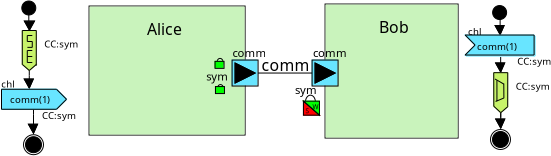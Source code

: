 <?xml version="1.0" encoding="UTF-8"?>
<dia:diagram xmlns:dia="http://www.lysator.liu.se/~alla/dia/">
  <dia:layer name="Background" visible="true" active="true">
    <dia:object type="Standard - Box" version="0" id="O0">
      <dia:attribute name="obj_pos">
        <dia:point val="12.15,6.05"/>
      </dia:attribute>
      <dia:attribute name="obj_bb">
        <dia:rectangle val="12.125,6.025;19.975,12.525"/>
      </dia:attribute>
      <dia:attribute name="elem_corner">
        <dia:point val="12.15,6.05"/>
      </dia:attribute>
      <dia:attribute name="elem_width">
        <dia:real val="7.8"/>
      </dia:attribute>
      <dia:attribute name="elem_height">
        <dia:real val="6.45"/>
      </dia:attribute>
      <dia:attribute name="border_width">
        <dia:real val="0.05"/>
      </dia:attribute>
      <dia:attribute name="show_background">
        <dia:boolean val="false"/>
      </dia:attribute>
    </dia:object>
    <dia:object type="Standard - Box" version="0" id="O1">
      <dia:attribute name="obj_pos">
        <dia:point val="12.2,6.1"/>
      </dia:attribute>
      <dia:attribute name="obj_bb">
        <dia:rectangle val="12.2,6.1;19.9,12.45"/>
      </dia:attribute>
      <dia:attribute name="elem_corner">
        <dia:point val="12.2,6.1"/>
      </dia:attribute>
      <dia:attribute name="elem_width">
        <dia:real val="7.7"/>
      </dia:attribute>
      <dia:attribute name="elem_height">
        <dia:real val="6.35"/>
      </dia:attribute>
      <dia:attribute name="border_width">
        <dia:real val="0"/>
      </dia:attribute>
      <dia:attribute name="border_color">
        <dia:color val="#c9f3bc"/>
      </dia:attribute>
      <dia:attribute name="inner_color">
        <dia:color val="#c9f3bc"/>
      </dia:attribute>
      <dia:attribute name="show_background">
        <dia:boolean val="true"/>
      </dia:attribute>
    </dia:object>
    <dia:object type="Standard - Text" version="1" id="O2">
      <dia:attribute name="obj_pos">
        <dia:point val="15.05,7.5"/>
      </dia:attribute>
      <dia:attribute name="obj_bb">
        <dia:rectangle val="15.05,6.765;16.95,7.688"/>
      </dia:attribute>
      <dia:attribute name="text">
        <dia:composite type="text">
          <dia:attribute name="string">
            <dia:string>#Alice#</dia:string>
          </dia:attribute>
          <dia:attribute name="font">
            <dia:font family="SansSerif.plain" style="0" name="Courier"/>
          </dia:attribute>
          <dia:attribute name="height">
            <dia:real val="0.988"/>
          </dia:attribute>
          <dia:attribute name="pos">
            <dia:point val="15.05,7.5"/>
          </dia:attribute>
          <dia:attribute name="color">
            <dia:color val="#000000"/>
          </dia:attribute>
          <dia:attribute name="alignment">
            <dia:enum val="0"/>
          </dia:attribute>
        </dia:composite>
      </dia:attribute>
      <dia:attribute name="valign">
        <dia:enum val="3"/>
      </dia:attribute>
    </dia:object>
    <dia:object type="Standard - Box" version="0" id="O3">
      <dia:attribute name="obj_pos">
        <dia:point val="19.3,8.75"/>
      </dia:attribute>
      <dia:attribute name="obj_bb">
        <dia:rectangle val="19.3,8.75;20.55,10"/>
      </dia:attribute>
      <dia:attribute name="elem_corner">
        <dia:point val="19.3,8.75"/>
      </dia:attribute>
      <dia:attribute name="elem_width">
        <dia:real val="1.25"/>
      </dia:attribute>
      <dia:attribute name="elem_height">
        <dia:real val="1.25"/>
      </dia:attribute>
      <dia:attribute name="border_width">
        <dia:real val="0"/>
      </dia:attribute>
      <dia:attribute name="border_color">
        <dia:color val="#68e5ff"/>
      </dia:attribute>
      <dia:attribute name="inner_color">
        <dia:color val="#68e5ff"/>
      </dia:attribute>
      <dia:attribute name="show_background">
        <dia:boolean val="true"/>
      </dia:attribute>
    </dia:object>
    <dia:object type="Standard - Box" version="0" id="O4">
      <dia:attribute name="obj_pos">
        <dia:point val="19.3,8.75"/>
      </dia:attribute>
      <dia:attribute name="obj_bb">
        <dia:rectangle val="19.275,8.725;20.625,10.075"/>
      </dia:attribute>
      <dia:attribute name="elem_corner">
        <dia:point val="19.3,8.75"/>
      </dia:attribute>
      <dia:attribute name="elem_width">
        <dia:real val="1.3"/>
      </dia:attribute>
      <dia:attribute name="elem_height">
        <dia:real val="1.3"/>
      </dia:attribute>
      <dia:attribute name="border_width">
        <dia:real val="0.05"/>
      </dia:attribute>
      <dia:attribute name="show_background">
        <dia:boolean val="false"/>
      </dia:attribute>
    </dia:object>
    <dia:object type="Standard - Polygon" version="0" id="O5">
      <dia:attribute name="obj_pos">
        <dia:point val="19.45,8.9"/>
      </dia:attribute>
      <dia:attribute name="obj_bb">
        <dia:rectangle val="19.425,8.86;20.506,9.94"/>
      </dia:attribute>
      <dia:attribute name="poly_points">
        <dia:point val="19.45,8.9"/>
        <dia:point val="19.45,9.9"/>
        <dia:point val="20.45,9.4"/>
      </dia:attribute>
      <dia:attribute name="line_width">
        <dia:real val="0.05"/>
      </dia:attribute>
      <dia:attribute name="show_background">
        <dia:boolean val="false"/>
      </dia:attribute>
    </dia:object>
    <dia:object type="Standard - Polygon" version="0" id="O6">
      <dia:attribute name="obj_pos">
        <dia:point val="19.45,8.9"/>
      </dia:attribute>
      <dia:attribute name="obj_bb">
        <dia:rectangle val="19.45,8.9;20.45,9.9"/>
      </dia:attribute>
      <dia:attribute name="poly_points">
        <dia:point val="19.45,8.9"/>
        <dia:point val="19.45,9.9"/>
        <dia:point val="20.45,9.4"/>
      </dia:attribute>
      <dia:attribute name="line_width">
        <dia:real val="0"/>
      </dia:attribute>
      <dia:attribute name="inner_color">
        <dia:color val="#000000"/>
      </dia:attribute>
      <dia:attribute name="show_background">
        <dia:boolean val="true"/>
      </dia:attribute>
    </dia:object>
    <dia:object type="Standard - Text" version="1" id="O7">
      <dia:attribute name="obj_pos">
        <dia:point val="19.321,8.603"/>
      </dia:attribute>
      <dia:attribute name="obj_bb">
        <dia:rectangle val="19.321,8.078;21.076,8.738"/>
      </dia:attribute>
      <dia:attribute name="text">
        <dia:composite type="text">
          <dia:attribute name="string">
            <dia:string>#comm#</dia:string>
          </dia:attribute>
          <dia:attribute name="font">
            <dia:font family="SansSerif.plain" style="0" name="Courier"/>
          </dia:attribute>
          <dia:attribute name="height">
            <dia:real val="0.706"/>
          </dia:attribute>
          <dia:attribute name="pos">
            <dia:point val="19.321,8.603"/>
          </dia:attribute>
          <dia:attribute name="color">
            <dia:color val="#000000"/>
          </dia:attribute>
          <dia:attribute name="alignment">
            <dia:enum val="0"/>
          </dia:attribute>
        </dia:composite>
      </dia:attribute>
      <dia:attribute name="valign">
        <dia:enum val="3"/>
      </dia:attribute>
    </dia:object>
    <dia:object type="Standard - Ellipse" version="0" id="O8">
      <dia:attribute name="obj_pos">
        <dia:point val="18.548,8.666"/>
      </dia:attribute>
      <dia:attribute name="obj_bb">
        <dia:rectangle val="18.523,8.641;18.873,9.091"/>
      </dia:attribute>
      <dia:attribute name="elem_corner">
        <dia:point val="18.548,8.666"/>
      </dia:attribute>
      <dia:attribute name="elem_width">
        <dia:real val="0.3"/>
      </dia:attribute>
      <dia:attribute name="elem_height">
        <dia:real val="0.4"/>
      </dia:attribute>
      <dia:attribute name="border_width">
        <dia:real val="0.05"/>
      </dia:attribute>
      <dia:attribute name="show_background">
        <dia:boolean val="false"/>
      </dia:attribute>
    </dia:object>
    <dia:object type="Standard - Box" version="0" id="O9">
      <dia:attribute name="obj_pos">
        <dia:point val="18.448,8.816"/>
      </dia:attribute>
      <dia:attribute name="obj_bb">
        <dia:rectangle val="18.448,8.816;18.848,9.116"/>
      </dia:attribute>
      <dia:attribute name="elem_corner">
        <dia:point val="18.448,8.816"/>
      </dia:attribute>
      <dia:attribute name="elem_width">
        <dia:real val="0.4"/>
      </dia:attribute>
      <dia:attribute name="elem_height">
        <dia:real val="0.3"/>
      </dia:attribute>
      <dia:attribute name="border_width">
        <dia:real val="0"/>
      </dia:attribute>
      <dia:attribute name="border_color">
        <dia:color val="#00ff00"/>
      </dia:attribute>
      <dia:attribute name="inner_color">
        <dia:color val="#00ff00"/>
      </dia:attribute>
      <dia:attribute name="show_background">
        <dia:boolean val="true"/>
      </dia:attribute>
    </dia:object>
    <dia:object type="Standard - Box" version="0" id="O10">
      <dia:attribute name="obj_pos">
        <dia:point val="18.448,8.816"/>
      </dia:attribute>
      <dia:attribute name="obj_bb">
        <dia:rectangle val="18.423,8.791;18.923,9.191"/>
      </dia:attribute>
      <dia:attribute name="elem_corner">
        <dia:point val="18.448,8.816"/>
      </dia:attribute>
      <dia:attribute name="elem_width">
        <dia:real val="0.45"/>
      </dia:attribute>
      <dia:attribute name="elem_height">
        <dia:real val="0.35"/>
      </dia:attribute>
      <dia:attribute name="border_width">
        <dia:real val="0.05"/>
      </dia:attribute>
      <dia:attribute name="show_background">
        <dia:boolean val="false"/>
      </dia:attribute>
    </dia:object>
    <dia:object type="Standard - Text" version="1" id="O11">
      <dia:attribute name="obj_pos">
        <dia:point val="18.006,9.771"/>
      </dia:attribute>
      <dia:attribute name="obj_bb">
        <dia:rectangle val="18.006,9.246;19.186,9.906"/>
      </dia:attribute>
      <dia:attribute name="text">
        <dia:composite type="text">
          <dia:attribute name="string">
            <dia:string>#sym#</dia:string>
          </dia:attribute>
          <dia:attribute name="font">
            <dia:font family="SansSerif.plain" style="0" name="Courier"/>
          </dia:attribute>
          <dia:attribute name="height">
            <dia:real val="0.706"/>
          </dia:attribute>
          <dia:attribute name="pos">
            <dia:point val="18.006,9.771"/>
          </dia:attribute>
          <dia:attribute name="color">
            <dia:color val="#000000"/>
          </dia:attribute>
          <dia:attribute name="alignment">
            <dia:enum val="0"/>
          </dia:attribute>
        </dia:composite>
      </dia:attribute>
      <dia:attribute name="valign">
        <dia:enum val="3"/>
      </dia:attribute>
    </dia:object>
    <dia:object type="Standard - Ellipse" version="0" id="O12">
      <dia:attribute name="obj_pos">
        <dia:point val="18.569,9.976"/>
      </dia:attribute>
      <dia:attribute name="obj_bb">
        <dia:rectangle val="18.544,9.951;18.894,10.401"/>
      </dia:attribute>
      <dia:attribute name="elem_corner">
        <dia:point val="18.569,9.976"/>
      </dia:attribute>
      <dia:attribute name="elem_width">
        <dia:real val="0.3"/>
      </dia:attribute>
      <dia:attribute name="elem_height">
        <dia:real val="0.4"/>
      </dia:attribute>
      <dia:attribute name="border_width">
        <dia:real val="0.05"/>
      </dia:attribute>
      <dia:attribute name="show_background">
        <dia:boolean val="false"/>
      </dia:attribute>
    </dia:object>
    <dia:object type="Standard - Box" version="0" id="O13">
      <dia:attribute name="obj_pos">
        <dia:point val="18.469,10.076"/>
      </dia:attribute>
      <dia:attribute name="obj_bb">
        <dia:rectangle val="18.469,10.076;18.869,10.376"/>
      </dia:attribute>
      <dia:attribute name="elem_corner">
        <dia:point val="18.469,10.076"/>
      </dia:attribute>
      <dia:attribute name="elem_width">
        <dia:real val="0.4"/>
      </dia:attribute>
      <dia:attribute name="elem_height">
        <dia:real val="0.3"/>
      </dia:attribute>
      <dia:attribute name="border_width">
        <dia:real val="0"/>
      </dia:attribute>
      <dia:attribute name="border_color">
        <dia:color val="#00ff00"/>
      </dia:attribute>
      <dia:attribute name="inner_color">
        <dia:color val="#00ff00"/>
      </dia:attribute>
      <dia:attribute name="show_background">
        <dia:boolean val="true"/>
      </dia:attribute>
    </dia:object>
    <dia:object type="Standard - Box" version="0" id="O14">
      <dia:attribute name="obj_pos">
        <dia:point val="18.469,10.076"/>
      </dia:attribute>
      <dia:attribute name="obj_bb">
        <dia:rectangle val="18.444,10.051;18.944,10.451"/>
      </dia:attribute>
      <dia:attribute name="elem_corner">
        <dia:point val="18.469,10.076"/>
      </dia:attribute>
      <dia:attribute name="elem_width">
        <dia:real val="0.45"/>
      </dia:attribute>
      <dia:attribute name="elem_height">
        <dia:real val="0.35"/>
      </dia:attribute>
      <dia:attribute name="border_width">
        <dia:real val="0.05"/>
      </dia:attribute>
      <dia:attribute name="show_background">
        <dia:boolean val="false"/>
      </dia:attribute>
    </dia:object>
    <dia:object type="Standard - Box" version="0" id="O15">
      <dia:attribute name="obj_pos">
        <dia:point val="23.95,5.95"/>
      </dia:attribute>
      <dia:attribute name="obj_bb">
        <dia:rectangle val="23.925,5.925;30.625,12.675"/>
      </dia:attribute>
      <dia:attribute name="elem_corner">
        <dia:point val="23.95,5.95"/>
      </dia:attribute>
      <dia:attribute name="elem_width">
        <dia:real val="6.65"/>
      </dia:attribute>
      <dia:attribute name="elem_height">
        <dia:real val="6.7"/>
      </dia:attribute>
      <dia:attribute name="border_width">
        <dia:real val="0.05"/>
      </dia:attribute>
      <dia:attribute name="show_background">
        <dia:boolean val="false"/>
      </dia:attribute>
    </dia:object>
    <dia:object type="Standard - Box" version="0" id="O16">
      <dia:attribute name="obj_pos">
        <dia:point val="24,6"/>
      </dia:attribute>
      <dia:attribute name="obj_bb">
        <dia:rectangle val="24,6;30.55,12.6"/>
      </dia:attribute>
      <dia:attribute name="elem_corner">
        <dia:point val="24,6"/>
      </dia:attribute>
      <dia:attribute name="elem_width">
        <dia:real val="6.55"/>
      </dia:attribute>
      <dia:attribute name="elem_height">
        <dia:real val="6.6"/>
      </dia:attribute>
      <dia:attribute name="border_width">
        <dia:real val="0"/>
      </dia:attribute>
      <dia:attribute name="border_color">
        <dia:color val="#c9f3bc"/>
      </dia:attribute>
      <dia:attribute name="inner_color">
        <dia:color val="#c9f3bc"/>
      </dia:attribute>
      <dia:attribute name="show_background">
        <dia:boolean val="true"/>
      </dia:attribute>
    </dia:object>
    <dia:object type="Standard - Text" version="1" id="O17">
      <dia:attribute name="obj_pos">
        <dia:point val="26.65,7.4"/>
      </dia:attribute>
      <dia:attribute name="obj_bb">
        <dia:rectangle val="26.65,6.665;28.177,7.588"/>
      </dia:attribute>
      <dia:attribute name="text">
        <dia:composite type="text">
          <dia:attribute name="string">
            <dia:string>#Bob#</dia:string>
          </dia:attribute>
          <dia:attribute name="font">
            <dia:font family="SansSerif.plain" style="0" name="Courier"/>
          </dia:attribute>
          <dia:attribute name="height">
            <dia:real val="0.988"/>
          </dia:attribute>
          <dia:attribute name="pos">
            <dia:point val="26.65,7.4"/>
          </dia:attribute>
          <dia:attribute name="color">
            <dia:color val="#000000"/>
          </dia:attribute>
          <dia:attribute name="alignment">
            <dia:enum val="0"/>
          </dia:attribute>
        </dia:composite>
      </dia:attribute>
      <dia:attribute name="valign">
        <dia:enum val="3"/>
      </dia:attribute>
    </dia:object>
    <dia:object type="Standard - Box" version="0" id="O18">
      <dia:attribute name="obj_pos">
        <dia:point val="23.3,8.75"/>
      </dia:attribute>
      <dia:attribute name="obj_bb">
        <dia:rectangle val="23.3,8.75;24.55,10"/>
      </dia:attribute>
      <dia:attribute name="elem_corner">
        <dia:point val="23.3,8.75"/>
      </dia:attribute>
      <dia:attribute name="elem_width">
        <dia:real val="1.25"/>
      </dia:attribute>
      <dia:attribute name="elem_height">
        <dia:real val="1.25"/>
      </dia:attribute>
      <dia:attribute name="border_width">
        <dia:real val="0"/>
      </dia:attribute>
      <dia:attribute name="border_color">
        <dia:color val="#68e5ff"/>
      </dia:attribute>
      <dia:attribute name="inner_color">
        <dia:color val="#68e5ff"/>
      </dia:attribute>
      <dia:attribute name="show_background">
        <dia:boolean val="true"/>
      </dia:attribute>
    </dia:object>
    <dia:object type="Standard - Box" version="0" id="O19">
      <dia:attribute name="obj_pos">
        <dia:point val="23.3,8.75"/>
      </dia:attribute>
      <dia:attribute name="obj_bb">
        <dia:rectangle val="23.275,8.725;24.625,10.075"/>
      </dia:attribute>
      <dia:attribute name="elem_corner">
        <dia:point val="23.3,8.75"/>
      </dia:attribute>
      <dia:attribute name="elem_width">
        <dia:real val="1.3"/>
      </dia:attribute>
      <dia:attribute name="elem_height">
        <dia:real val="1.3"/>
      </dia:attribute>
      <dia:attribute name="border_width">
        <dia:real val="0.05"/>
      </dia:attribute>
      <dia:attribute name="show_background">
        <dia:boolean val="false"/>
      </dia:attribute>
    </dia:object>
    <dia:object type="Standard - Polygon" version="0" id="O20">
      <dia:attribute name="obj_pos">
        <dia:point val="23.45,8.9"/>
      </dia:attribute>
      <dia:attribute name="obj_bb">
        <dia:rectangle val="23.425,8.86;24.506,9.94"/>
      </dia:attribute>
      <dia:attribute name="poly_points">
        <dia:point val="23.45,8.9"/>
        <dia:point val="23.45,9.9"/>
        <dia:point val="24.45,9.4"/>
      </dia:attribute>
      <dia:attribute name="line_width">
        <dia:real val="0.05"/>
      </dia:attribute>
      <dia:attribute name="show_background">
        <dia:boolean val="false"/>
      </dia:attribute>
    </dia:object>
    <dia:object type="Standard - Polygon" version="0" id="O21">
      <dia:attribute name="obj_pos">
        <dia:point val="23.45,8.9"/>
      </dia:attribute>
      <dia:attribute name="obj_bb">
        <dia:rectangle val="23.45,8.9;24.45,9.9"/>
      </dia:attribute>
      <dia:attribute name="poly_points">
        <dia:point val="23.45,8.9"/>
        <dia:point val="23.45,9.9"/>
        <dia:point val="24.45,9.4"/>
      </dia:attribute>
      <dia:attribute name="line_width">
        <dia:real val="0"/>
      </dia:attribute>
      <dia:attribute name="inner_color">
        <dia:color val="#000000"/>
      </dia:attribute>
      <dia:attribute name="show_background">
        <dia:boolean val="true"/>
      </dia:attribute>
    </dia:object>
    <dia:object type="Standard - Text" version="1" id="O22">
      <dia:attribute name="obj_pos">
        <dia:point val="23.342,8.595"/>
      </dia:attribute>
      <dia:attribute name="obj_bb">
        <dia:rectangle val="23.342,8.07;25.097,8.73"/>
      </dia:attribute>
      <dia:attribute name="text">
        <dia:composite type="text">
          <dia:attribute name="string">
            <dia:string>#comm#</dia:string>
          </dia:attribute>
          <dia:attribute name="font">
            <dia:font family="SansSerif.plain" style="0" name="Courier"/>
          </dia:attribute>
          <dia:attribute name="height">
            <dia:real val="0.706"/>
          </dia:attribute>
          <dia:attribute name="pos">
            <dia:point val="23.342,8.595"/>
          </dia:attribute>
          <dia:attribute name="color">
            <dia:color val="#000000"/>
          </dia:attribute>
          <dia:attribute name="alignment">
            <dia:enum val="0"/>
          </dia:attribute>
        </dia:composite>
      </dia:attribute>
      <dia:attribute name="valign">
        <dia:enum val="3"/>
      </dia:attribute>
    </dia:object>
    <dia:object type="Standard - Text" version="1" id="O23">
      <dia:attribute name="obj_pos">
        <dia:point val="22.447,10.448"/>
      </dia:attribute>
      <dia:attribute name="obj_bb">
        <dia:rectangle val="22.447,9.923;23.627,10.583"/>
      </dia:attribute>
      <dia:attribute name="text">
        <dia:composite type="text">
          <dia:attribute name="string">
            <dia:string>#sym#</dia:string>
          </dia:attribute>
          <dia:attribute name="font">
            <dia:font family="SansSerif.plain" style="0" name="Courier"/>
          </dia:attribute>
          <dia:attribute name="height">
            <dia:real val="0.706"/>
          </dia:attribute>
          <dia:attribute name="pos">
            <dia:point val="22.447,10.448"/>
          </dia:attribute>
          <dia:attribute name="color">
            <dia:color val="#000000"/>
          </dia:attribute>
          <dia:attribute name="alignment">
            <dia:enum val="0"/>
          </dia:attribute>
        </dia:composite>
      </dia:attribute>
      <dia:attribute name="valign">
        <dia:enum val="3"/>
      </dia:attribute>
    </dia:object>
    <dia:object type="Standard - Ellipse" version="0" id="O24">
      <dia:attribute name="obj_pos">
        <dia:point val="22.968,10.506"/>
      </dia:attribute>
      <dia:attribute name="obj_bb">
        <dia:rectangle val="22.943,10.481;23.493,11.231"/>
      </dia:attribute>
      <dia:attribute name="elem_corner">
        <dia:point val="22.968,10.506"/>
      </dia:attribute>
      <dia:attribute name="elem_width">
        <dia:real val="0.5"/>
      </dia:attribute>
      <dia:attribute name="elem_height">
        <dia:real val="0.7"/>
      </dia:attribute>
      <dia:attribute name="border_width">
        <dia:real val="0.05"/>
      </dia:attribute>
      <dia:attribute name="show_background">
        <dia:boolean val="false"/>
      </dia:attribute>
    </dia:object>
    <dia:object type="Standard - Polygon" version="0" id="O25">
      <dia:attribute name="obj_pos">
        <dia:point val="22.868,10.806"/>
      </dia:attribute>
      <dia:attribute name="obj_bb">
        <dia:rectangle val="22.868,10.806;23.668,11.506"/>
      </dia:attribute>
      <dia:attribute name="poly_points">
        <dia:point val="22.868,10.806"/>
        <dia:point val="22.868,11.506"/>
        <dia:point val="23.668,11.506"/>
      </dia:attribute>
      <dia:attribute name="line_color">
        <dia:color val="#ff0000"/>
      </dia:attribute>
      <dia:attribute name="line_width">
        <dia:real val="0"/>
      </dia:attribute>
      <dia:attribute name="inner_color">
        <dia:color val="#ff0000"/>
      </dia:attribute>
      <dia:attribute name="show_background">
        <dia:boolean val="true"/>
      </dia:attribute>
    </dia:object>
    <dia:object type="Standard - Polygon" version="0" id="O26">
      <dia:attribute name="obj_pos">
        <dia:point val="23.668,11.506"/>
      </dia:attribute>
      <dia:attribute name="obj_bb">
        <dia:rectangle val="22.868,10.806;23.668,11.506"/>
      </dia:attribute>
      <dia:attribute name="poly_points">
        <dia:point val="23.668,11.506"/>
        <dia:point val="23.668,10.806"/>
        <dia:point val="22.868,10.806"/>
      </dia:attribute>
      <dia:attribute name="line_color">
        <dia:color val="#00ff00"/>
      </dia:attribute>
      <dia:attribute name="line_width">
        <dia:real val="0"/>
      </dia:attribute>
      <dia:attribute name="inner_color">
        <dia:color val="#00ff00"/>
      </dia:attribute>
      <dia:attribute name="show_background">
        <dia:boolean val="true"/>
      </dia:attribute>
    </dia:object>
    <dia:object type="Standard - Polygon" version="0" id="O27">
      <dia:attribute name="obj_pos">
        <dia:point val="22.868,10.806"/>
      </dia:attribute>
      <dia:attribute name="obj_bb">
        <dia:rectangle val="22.843,10.751;23.734,11.531"/>
      </dia:attribute>
      <dia:attribute name="poly_points">
        <dia:point val="22.868,10.806"/>
        <dia:point val="22.868,11.506"/>
        <dia:point val="23.668,11.506"/>
      </dia:attribute>
      <dia:attribute name="line_width">
        <dia:real val="0.05"/>
      </dia:attribute>
      <dia:attribute name="show_background">
        <dia:boolean val="false"/>
      </dia:attribute>
    </dia:object>
    <dia:object type="Standard - Polygon" version="0" id="O28">
      <dia:attribute name="obj_pos">
        <dia:point val="23.668,11.506"/>
      </dia:attribute>
      <dia:attribute name="obj_bb">
        <dia:rectangle val="22.801,10.781;23.693,11.561"/>
      </dia:attribute>
      <dia:attribute name="poly_points">
        <dia:point val="23.668,11.506"/>
        <dia:point val="23.668,10.806"/>
        <dia:point val="22.868,10.806"/>
      </dia:attribute>
      <dia:attribute name="line_width">
        <dia:real val="0.05"/>
      </dia:attribute>
      <dia:attribute name="show_background">
        <dia:boolean val="false"/>
      </dia:attribute>
    </dia:object>
    <dia:object type="Standard - Text" version="1" id="O29">
      <dia:attribute name="obj_pos">
        <dia:point val="22.968,11.406"/>
      </dia:attribute>
      <dia:attribute name="obj_bb">
        <dia:rectangle val="22.968,11.109;23.17,11.484"/>
      </dia:attribute>
      <dia:attribute name="text">
        <dia:composite type="text">
          <dia:attribute name="string">
            <dia:string>#S#</dia:string>
          </dia:attribute>
          <dia:attribute name="font">
            <dia:font family="SansSerif.plain" style="0" name="Courier"/>
          </dia:attribute>
          <dia:attribute name="height">
            <dia:real val="0.4"/>
          </dia:attribute>
          <dia:attribute name="pos">
            <dia:point val="22.968,11.406"/>
          </dia:attribute>
          <dia:attribute name="color">
            <dia:color val="#000000"/>
          </dia:attribute>
          <dia:attribute name="alignment">
            <dia:enum val="0"/>
          </dia:attribute>
        </dia:composite>
      </dia:attribute>
      <dia:attribute name="valign">
        <dia:enum val="3"/>
      </dia:attribute>
    </dia:object>
    <dia:object type="Standard - Text" version="1" id="O30">
      <dia:attribute name="obj_pos">
        <dia:point val="23.318,11.206"/>
      </dia:attribute>
      <dia:attribute name="obj_bb">
        <dia:rectangle val="23.318,10.909;23.635,11.284"/>
      </dia:attribute>
      <dia:attribute name="text">
        <dia:composite type="text">
          <dia:attribute name="string">
            <dia:string>#W#</dia:string>
          </dia:attribute>
          <dia:attribute name="font">
            <dia:font family="SansSerif.plain" style="0" name="Courier"/>
          </dia:attribute>
          <dia:attribute name="height">
            <dia:real val="0.4"/>
          </dia:attribute>
          <dia:attribute name="pos">
            <dia:point val="23.318,11.206"/>
          </dia:attribute>
          <dia:attribute name="color">
            <dia:color val="#000000"/>
          </dia:attribute>
          <dia:attribute name="alignment">
            <dia:enum val="0"/>
          </dia:attribute>
        </dia:composite>
      </dia:attribute>
      <dia:attribute name="valign">
        <dia:enum val="3"/>
      </dia:attribute>
    </dia:object>
    <dia:object type="Standard - Text" version="1" id="O31">
      <dia:attribute name="obj_pos">
        <dia:point val="20.771,9.295"/>
      </dia:attribute>
      <dia:attribute name="obj_bb">
        <dia:rectangle val="20.771,8.56;23.229,9.482"/>
      </dia:attribute>
      <dia:attribute name="text">
        <dia:composite type="text">
          <dia:attribute name="string">
            <dia:string>#comm#</dia:string>
          </dia:attribute>
          <dia:attribute name="font">
            <dia:font family="SansSerif.italic" style="0" name="Courier"/>
          </dia:attribute>
          <dia:attribute name="height">
            <dia:real val="0.988"/>
          </dia:attribute>
          <dia:attribute name="pos">
            <dia:point val="20.771,9.295"/>
          </dia:attribute>
          <dia:attribute name="color">
            <dia:color val="#000000"/>
          </dia:attribute>
          <dia:attribute name="alignment">
            <dia:enum val="0"/>
          </dia:attribute>
        </dia:composite>
      </dia:attribute>
      <dia:attribute name="valign">
        <dia:enum val="3"/>
      </dia:attribute>
    </dia:object>
    <dia:object type="Standard - Line" version="0" id="O32">
      <dia:attribute name="obj_pos">
        <dia:point val="20.6,9.4"/>
      </dia:attribute>
      <dia:attribute name="obj_bb">
        <dia:rectangle val="20.575,9.375;23.325,9.425"/>
      </dia:attribute>
      <dia:attribute name="conn_endpoints">
        <dia:point val="20.6,9.4"/>
        <dia:point val="23.3,9.4"/>
      </dia:attribute>
      <dia:attribute name="numcp">
        <dia:int val="1"/>
      </dia:attribute>
      <dia:attribute name="line_width">
        <dia:real val="0.05"/>
      </dia:attribute>
    </dia:object>
    <dia:object type="Standard - Line" version="0" id="O33">
      <dia:attribute name="obj_pos">
        <dia:point val="9.371,11.461"/>
      </dia:attribute>
      <dia:attribute name="obj_bb">
        <dia:rectangle val="9.346,11.436;9.396,12.436"/>
      </dia:attribute>
      <dia:attribute name="conn_endpoints">
        <dia:point val="9.371,11.461"/>
        <dia:point val="9.371,12.411"/>
      </dia:attribute>
      <dia:attribute name="numcp">
        <dia:int val="1"/>
      </dia:attribute>
      <dia:attribute name="line_width">
        <dia:real val="0.05"/>
      </dia:attribute>
      <dia:connections>
        <dia:connection handle="1" to="O34" connection="0"/>
      </dia:connections>
    </dia:object>
    <dia:object type="Standard - Polygon" version="0" id="O34">
      <dia:attribute name="obj_pos">
        <dia:point val="9.371,12.411"/>
      </dia:attribute>
      <dia:attribute name="obj_bb">
        <dia:rectangle val="9.121,11.961;9.571,12.411"/>
      </dia:attribute>
      <dia:attribute name="poly_points">
        <dia:point val="9.371,12.411"/>
        <dia:point val="9.121,11.961"/>
        <dia:point val="9.571,11.961"/>
      </dia:attribute>
      <dia:attribute name="line_width">
        <dia:real val="0"/>
      </dia:attribute>
      <dia:attribute name="inner_color">
        <dia:color val="#000000"/>
      </dia:attribute>
      <dia:attribute name="show_background">
        <dia:boolean val="true"/>
      </dia:attribute>
    </dia:object>
    <dia:object type="Standard - Polygon" version="0" id="O35">
      <dia:attribute name="obj_pos">
        <dia:point val="9.371,12.411"/>
      </dia:attribute>
      <dia:attribute name="obj_bb">
        <dia:rectangle val="9.078,11.936;9.609,12.467"/>
      </dia:attribute>
      <dia:attribute name="poly_points">
        <dia:point val="9.371,12.411"/>
        <dia:point val="9.121,11.961"/>
        <dia:point val="9.571,11.961"/>
      </dia:attribute>
      <dia:attribute name="line_width">
        <dia:real val="0.05"/>
      </dia:attribute>
      <dia:attribute name="show_background">
        <dia:boolean val="false"/>
      </dia:attribute>
    </dia:object>
    <dia:object type="Standard - Polygon" version="0" id="O36">
      <dia:attribute name="obj_pos">
        <dia:point val="9.167,7.253"/>
      </dia:attribute>
      <dia:attribute name="obj_bb">
        <dia:rectangle val="8.917,6.803;9.417,7.253"/>
      </dia:attribute>
      <dia:attribute name="poly_points">
        <dia:point val="9.167,7.253"/>
        <dia:point val="8.917,6.803"/>
        <dia:point val="9.417,6.803"/>
      </dia:attribute>
      <dia:attribute name="line_width">
        <dia:real val="0"/>
      </dia:attribute>
      <dia:attribute name="inner_color">
        <dia:color val="#000000"/>
      </dia:attribute>
      <dia:attribute name="show_background">
        <dia:boolean val="true"/>
      </dia:attribute>
    </dia:object>
    <dia:object type="Standard - Polygon" version="0" id="O37">
      <dia:attribute name="obj_pos">
        <dia:point val="9.167,7.253"/>
      </dia:attribute>
      <dia:attribute name="obj_bb">
        <dia:rectangle val="8.875,6.778;9.46,7.304"/>
      </dia:attribute>
      <dia:attribute name="poly_points">
        <dia:point val="9.167,7.253"/>
        <dia:point val="8.917,6.803"/>
        <dia:point val="9.417,6.803"/>
      </dia:attribute>
      <dia:attribute name="line_width">
        <dia:real val="0.05"/>
      </dia:attribute>
      <dia:attribute name="show_background">
        <dia:boolean val="false"/>
      </dia:attribute>
    </dia:object>
    <dia:object type="Standard - Line" version="0" id="O38">
      <dia:attribute name="obj_pos">
        <dia:point val="9.16,9.523"/>
      </dia:attribute>
      <dia:attribute name="obj_bb">
        <dia:rectangle val="9.135,9.498;9.185,10.175"/>
      </dia:attribute>
      <dia:attribute name="conn_endpoints">
        <dia:point val="9.16,9.523"/>
        <dia:point val="9.16,10.15"/>
      </dia:attribute>
      <dia:attribute name="numcp">
        <dia:int val="1"/>
      </dia:attribute>
      <dia:attribute name="line_width">
        <dia:real val="0.05"/>
      </dia:attribute>
      <dia:connections>
        <dia:connection handle="1" to="O39" connection="0"/>
      </dia:connections>
    </dia:object>
    <dia:object type="Standard - Polygon" version="0" id="O39">
      <dia:attribute name="obj_pos">
        <dia:point val="9.16,10.15"/>
      </dia:attribute>
      <dia:attribute name="obj_bb">
        <dia:rectangle val="8.91,9.7;9.36,10.15"/>
      </dia:attribute>
      <dia:attribute name="poly_points">
        <dia:point val="9.16,10.15"/>
        <dia:point val="8.91,9.7"/>
        <dia:point val="9.36,9.7"/>
      </dia:attribute>
      <dia:attribute name="line_width">
        <dia:real val="0"/>
      </dia:attribute>
      <dia:attribute name="inner_color">
        <dia:color val="#000000"/>
      </dia:attribute>
      <dia:attribute name="show_background">
        <dia:boolean val="true"/>
      </dia:attribute>
    </dia:object>
    <dia:object type="Standard - Polygon" version="0" id="O40">
      <dia:attribute name="obj_pos">
        <dia:point val="9.16,10.15"/>
      </dia:attribute>
      <dia:attribute name="obj_bb">
        <dia:rectangle val="8.868,9.675;9.398,10.206"/>
      </dia:attribute>
      <dia:attribute name="poly_points">
        <dia:point val="9.16,10.15"/>
        <dia:point val="8.91,9.7"/>
        <dia:point val="9.36,9.7"/>
      </dia:attribute>
      <dia:attribute name="line_width">
        <dia:real val="0.05"/>
      </dia:attribute>
      <dia:attribute name="show_background">
        <dia:boolean val="false"/>
      </dia:attribute>
    </dia:object>
    <dia:object type="Standard - Ellipse" version="0" id="O41">
      <dia:attribute name="obj_pos">
        <dia:point val="8.786,5.798"/>
      </dia:attribute>
      <dia:attribute name="obj_bb">
        <dia:rectangle val="8.786,5.798;9.486,6.498"/>
      </dia:attribute>
      <dia:attribute name="elem_corner">
        <dia:point val="8.786,5.798"/>
      </dia:attribute>
      <dia:attribute name="elem_width">
        <dia:real val="0.7"/>
      </dia:attribute>
      <dia:attribute name="elem_height">
        <dia:real val="0.7"/>
      </dia:attribute>
      <dia:attribute name="border_width">
        <dia:real val="0"/>
      </dia:attribute>
      <dia:attribute name="inner_color">
        <dia:color val="#000000"/>
      </dia:attribute>
    </dia:object>
    <dia:object type="Standard - Line" version="0" id="O42">
      <dia:attribute name="obj_pos">
        <dia:point val="9.136,6.498"/>
      </dia:attribute>
      <dia:attribute name="obj_bb">
        <dia:rectangle val="9.111,6.473;9.161,6.823"/>
      </dia:attribute>
      <dia:attribute name="conn_endpoints">
        <dia:point val="9.136,6.498"/>
        <dia:point val="9.136,6.798"/>
      </dia:attribute>
      <dia:attribute name="numcp">
        <dia:int val="1"/>
      </dia:attribute>
      <dia:attribute name="line_width">
        <dia:real val="0.05"/>
      </dia:attribute>
      <dia:connections>
        <dia:connection handle="0" to="O41" connection="6"/>
      </dia:connections>
    </dia:object>
    <dia:object type="Standard - Ellipse" version="0" id="O43">
      <dia:attribute name="obj_pos">
        <dia:point val="8.971,12.583"/>
      </dia:attribute>
      <dia:attribute name="obj_bb">
        <dia:rectangle val="8.971,12.583;9.771,13.383"/>
      </dia:attribute>
      <dia:attribute name="elem_corner">
        <dia:point val="8.971,12.583"/>
      </dia:attribute>
      <dia:attribute name="elem_width">
        <dia:real val="0.8"/>
      </dia:attribute>
      <dia:attribute name="elem_height">
        <dia:real val="0.8"/>
      </dia:attribute>
      <dia:attribute name="border_width">
        <dia:real val="0"/>
      </dia:attribute>
      <dia:attribute name="inner_color">
        <dia:color val="#000000"/>
      </dia:attribute>
    </dia:object>
    <dia:object type="Standard - Ellipse" version="0" id="O44">
      <dia:attribute name="obj_pos">
        <dia:point val="8.871,12.483"/>
      </dia:attribute>
      <dia:attribute name="obj_bb">
        <dia:rectangle val="8.846,12.458;9.896,13.508"/>
      </dia:attribute>
      <dia:attribute name="elem_corner">
        <dia:point val="8.871,12.483"/>
      </dia:attribute>
      <dia:attribute name="elem_width">
        <dia:real val="1"/>
      </dia:attribute>
      <dia:attribute name="elem_height">
        <dia:real val="1"/>
      </dia:attribute>
      <dia:attribute name="border_width">
        <dia:real val="0.05"/>
      </dia:attribute>
      <dia:attribute name="show_background">
        <dia:boolean val="false"/>
      </dia:attribute>
    </dia:object>
    <dia:object type="Standard - Polygon" version="0" id="O45">
      <dia:attribute name="obj_pos">
        <dia:point val="7.771,10.211"/>
      </dia:attribute>
      <dia:attribute name="obj_bb">
        <dia:rectangle val="7.771,10.211;11.021,11.211"/>
      </dia:attribute>
      <dia:attribute name="poly_points">
        <dia:point val="7.771,10.211"/>
        <dia:point val="10.521,10.211"/>
        <dia:point val="11.021,10.711"/>
        <dia:point val="10.521,11.211"/>
        <dia:point val="7.771,11.211"/>
      </dia:attribute>
      <dia:attribute name="line_color">
        <dia:color val="#68e5ff"/>
      </dia:attribute>
      <dia:attribute name="line_width">
        <dia:real val="0"/>
      </dia:attribute>
      <dia:attribute name="inner_color">
        <dia:color val="#68e5ff"/>
      </dia:attribute>
      <dia:attribute name="show_background">
        <dia:boolean val="true"/>
      </dia:attribute>
    </dia:object>
    <dia:object type="Standard - Line" version="0" id="O46">
      <dia:attribute name="obj_pos">
        <dia:point val="9.371,11.211"/>
      </dia:attribute>
      <dia:attribute name="obj_bb">
        <dia:rectangle val="9.346,11.186;9.396,11.486"/>
      </dia:attribute>
      <dia:attribute name="conn_endpoints">
        <dia:point val="9.371,11.211"/>
        <dia:point val="9.371,11.461"/>
      </dia:attribute>
      <dia:attribute name="numcp">
        <dia:int val="1"/>
      </dia:attribute>
      <dia:attribute name="line_width">
        <dia:real val="0.05"/>
      </dia:attribute>
    </dia:object>
    <dia:object type="Standard - Line" version="0" id="O47">
      <dia:attribute name="obj_pos">
        <dia:point val="7.771,10.211"/>
      </dia:attribute>
      <dia:attribute name="obj_bb">
        <dia:rectangle val="7.746,10.186;10.546,10.236"/>
      </dia:attribute>
      <dia:attribute name="conn_endpoints">
        <dia:point val="7.771,10.211"/>
        <dia:point val="10.521,10.211"/>
      </dia:attribute>
      <dia:attribute name="numcp">
        <dia:int val="1"/>
      </dia:attribute>
      <dia:attribute name="line_color">
        <dia:color val="#68e5ff"/>
      </dia:attribute>
      <dia:attribute name="line_width">
        <dia:real val="0.05"/>
      </dia:attribute>
      <dia:connections>
        <dia:connection handle="0" to="O45" connection="0"/>
        <dia:connection handle="1" to="O45" connection="2"/>
      </dia:connections>
    </dia:object>
    <dia:object type="Standard - Line" version="0" id="O48">
      <dia:attribute name="obj_pos">
        <dia:point val="7.771,11.211"/>
      </dia:attribute>
      <dia:attribute name="obj_bb">
        <dia:rectangle val="7.746,11.186;10.546,11.236"/>
      </dia:attribute>
      <dia:attribute name="conn_endpoints">
        <dia:point val="7.771,11.211"/>
        <dia:point val="10.521,11.211"/>
      </dia:attribute>
      <dia:attribute name="numcp">
        <dia:int val="1"/>
      </dia:attribute>
      <dia:attribute name="line_color">
        <dia:color val="#68e5ff"/>
      </dia:attribute>
      <dia:attribute name="line_width">
        <dia:real val="0.05"/>
      </dia:attribute>
      <dia:connections>
        <dia:connection handle="0" to="O45" connection="8"/>
        <dia:connection handle="1" to="O45" connection="6"/>
      </dia:connections>
    </dia:object>
    <dia:object type="Standard - Line" version="0" id="O49">
      <dia:attribute name="obj_pos">
        <dia:point val="7.771,10.211"/>
      </dia:attribute>
      <dia:attribute name="obj_bb">
        <dia:rectangle val="7.746,10.186;7.796,11.236"/>
      </dia:attribute>
      <dia:attribute name="conn_endpoints">
        <dia:point val="7.771,10.211"/>
        <dia:point val="7.771,11.211"/>
      </dia:attribute>
      <dia:attribute name="numcp">
        <dia:int val="1"/>
      </dia:attribute>
      <dia:attribute name="line_color">
        <dia:color val="#68e5ff"/>
      </dia:attribute>
      <dia:attribute name="line_width">
        <dia:real val="0.05"/>
      </dia:attribute>
      <dia:connections>
        <dia:connection handle="0" to="O45" connection="0"/>
        <dia:connection handle="1" to="O45" connection="8"/>
      </dia:connections>
    </dia:object>
    <dia:object type="Standard - Line" version="0" id="O50">
      <dia:attribute name="obj_pos">
        <dia:point val="10.521,10.211"/>
      </dia:attribute>
      <dia:attribute name="obj_bb">
        <dia:rectangle val="10.485,10.175;11.056,10.746"/>
      </dia:attribute>
      <dia:attribute name="conn_endpoints">
        <dia:point val="10.521,10.211"/>
        <dia:point val="11.021,10.711"/>
      </dia:attribute>
      <dia:attribute name="numcp">
        <dia:int val="1"/>
      </dia:attribute>
      <dia:attribute name="line_color">
        <dia:color val="#68e5ff"/>
      </dia:attribute>
      <dia:attribute name="line_width">
        <dia:real val="0.05"/>
      </dia:attribute>
      <dia:connections>
        <dia:connection handle="0" to="O45" connection="2"/>
        <dia:connection handle="1" to="O45" connection="4"/>
      </dia:connections>
    </dia:object>
    <dia:object type="Standard - Line" version="0" id="O51">
      <dia:attribute name="obj_pos">
        <dia:point val="10.521,11.211"/>
      </dia:attribute>
      <dia:attribute name="obj_bb">
        <dia:rectangle val="10.485,10.675;11.056,11.246"/>
      </dia:attribute>
      <dia:attribute name="conn_endpoints">
        <dia:point val="10.521,11.211"/>
        <dia:point val="11.021,10.711"/>
      </dia:attribute>
      <dia:attribute name="numcp">
        <dia:int val="1"/>
      </dia:attribute>
      <dia:attribute name="line_color">
        <dia:color val="#68e5ff"/>
      </dia:attribute>
      <dia:attribute name="line_width">
        <dia:real val="0.05"/>
      </dia:attribute>
      <dia:connections>
        <dia:connection handle="0" to="O45" connection="6"/>
        <dia:connection handle="1" to="O45" connection="4"/>
      </dia:connections>
    </dia:object>
    <dia:object type="Standard - Line" version="0" id="O52">
      <dia:attribute name="obj_pos">
        <dia:point val="7.771,10.211"/>
      </dia:attribute>
      <dia:attribute name="obj_bb">
        <dia:rectangle val="7.746,10.186;10.546,10.236"/>
      </dia:attribute>
      <dia:attribute name="conn_endpoints">
        <dia:point val="7.771,10.211"/>
        <dia:point val="10.521,10.211"/>
      </dia:attribute>
      <dia:attribute name="numcp">
        <dia:int val="1"/>
      </dia:attribute>
      <dia:attribute name="line_width">
        <dia:real val="0.05"/>
      </dia:attribute>
      <dia:connections>
        <dia:connection handle="0" to="O45" connection="0"/>
        <dia:connection handle="1" to="O45" connection="2"/>
      </dia:connections>
    </dia:object>
    <dia:object type="Standard - Line" version="0" id="O53">
      <dia:attribute name="obj_pos">
        <dia:point val="7.771,11.211"/>
      </dia:attribute>
      <dia:attribute name="obj_bb">
        <dia:rectangle val="7.746,11.186;10.546,11.236"/>
      </dia:attribute>
      <dia:attribute name="conn_endpoints">
        <dia:point val="7.771,11.211"/>
        <dia:point val="10.521,11.211"/>
      </dia:attribute>
      <dia:attribute name="numcp">
        <dia:int val="1"/>
      </dia:attribute>
      <dia:attribute name="line_width">
        <dia:real val="0.05"/>
      </dia:attribute>
      <dia:connections>
        <dia:connection handle="0" to="O45" connection="8"/>
        <dia:connection handle="1" to="O45" connection="6"/>
      </dia:connections>
    </dia:object>
    <dia:object type="Standard - Line" version="0" id="O54">
      <dia:attribute name="obj_pos">
        <dia:point val="7.771,10.211"/>
      </dia:attribute>
      <dia:attribute name="obj_bb">
        <dia:rectangle val="7.746,10.186;7.796,11.236"/>
      </dia:attribute>
      <dia:attribute name="conn_endpoints">
        <dia:point val="7.771,10.211"/>
        <dia:point val="7.771,11.211"/>
      </dia:attribute>
      <dia:attribute name="numcp">
        <dia:int val="1"/>
      </dia:attribute>
      <dia:attribute name="line_width">
        <dia:real val="0.05"/>
      </dia:attribute>
      <dia:connections>
        <dia:connection handle="0" to="O45" connection="0"/>
        <dia:connection handle="1" to="O45" connection="8"/>
      </dia:connections>
    </dia:object>
    <dia:object type="Standard - Line" version="0" id="O55">
      <dia:attribute name="obj_pos">
        <dia:point val="10.521,10.211"/>
      </dia:attribute>
      <dia:attribute name="obj_bb">
        <dia:rectangle val="10.485,10.175;11.056,10.746"/>
      </dia:attribute>
      <dia:attribute name="conn_endpoints">
        <dia:point val="10.521,10.211"/>
        <dia:point val="11.021,10.711"/>
      </dia:attribute>
      <dia:attribute name="numcp">
        <dia:int val="1"/>
      </dia:attribute>
      <dia:attribute name="line_width">
        <dia:real val="0.05"/>
      </dia:attribute>
      <dia:connections>
        <dia:connection handle="0" to="O45" connection="2"/>
        <dia:connection handle="1" to="O45" connection="4"/>
      </dia:connections>
    </dia:object>
    <dia:object type="Standard - Line" version="0" id="O56">
      <dia:attribute name="obj_pos">
        <dia:point val="10.521,11.211"/>
      </dia:attribute>
      <dia:attribute name="obj_bb">
        <dia:rectangle val="10.485,10.675;11.056,11.246"/>
      </dia:attribute>
      <dia:attribute name="conn_endpoints">
        <dia:point val="10.521,11.211"/>
        <dia:point val="11.021,10.711"/>
      </dia:attribute>
      <dia:attribute name="numcp">
        <dia:int val="1"/>
      </dia:attribute>
      <dia:attribute name="line_width">
        <dia:real val="0.05"/>
      </dia:attribute>
      <dia:connections>
        <dia:connection handle="0" to="O45" connection="6"/>
        <dia:connection handle="1" to="O45" connection="4"/>
      </dia:connections>
    </dia:object>
    <dia:object type="Standard - Text" version="1" id="O57">
      <dia:attribute name="obj_pos">
        <dia:point val="7.761,10.124"/>
      </dia:attribute>
      <dia:attribute name="obj_bb">
        <dia:rectangle val="7.761,9.676;8.464,10.239"/>
      </dia:attribute>
      <dia:attribute name="text">
        <dia:composite type="text">
          <dia:attribute name="string">
            <dia:string>#chl#</dia:string>
          </dia:attribute>
          <dia:attribute name="font">
            <dia:font family="SansSerif.plain" style="0" name="Courier"/>
          </dia:attribute>
          <dia:attribute name="height">
            <dia:real val="0.6"/>
          </dia:attribute>
          <dia:attribute name="pos">
            <dia:point val="7.761,10.124"/>
          </dia:attribute>
          <dia:attribute name="color">
            <dia:color val="#000000"/>
          </dia:attribute>
          <dia:attribute name="alignment">
            <dia:enum val="0"/>
          </dia:attribute>
        </dia:composite>
      </dia:attribute>
      <dia:attribute name="valign">
        <dia:enum val="3"/>
      </dia:attribute>
    </dia:object>
    <dia:object type="Standard - Text" version="1" id="O58">
      <dia:attribute name="obj_pos">
        <dia:point val="8.197,10.893"/>
      </dia:attribute>
      <dia:attribute name="obj_bb">
        <dia:rectangle val="8.197,10.446;10.369,11.008"/>
      </dia:attribute>
      <dia:attribute name="text">
        <dia:composite type="text">
          <dia:attribute name="string">
            <dia:string>#comm(1)#</dia:string>
          </dia:attribute>
          <dia:attribute name="font">
            <dia:font family="SansSerif.plain" style="0" name="Courier"/>
          </dia:attribute>
          <dia:attribute name="height">
            <dia:real val="0.6"/>
          </dia:attribute>
          <dia:attribute name="pos">
            <dia:point val="8.197,10.893"/>
          </dia:attribute>
          <dia:attribute name="color">
            <dia:color val="#000000"/>
          </dia:attribute>
          <dia:attribute name="alignment">
            <dia:enum val="0"/>
          </dia:attribute>
        </dia:composite>
      </dia:attribute>
      <dia:attribute name="valign">
        <dia:enum val="3"/>
      </dia:attribute>
    </dia:object>
    <dia:object type="Standard - Text" version="1" id="O59">
      <dia:attribute name="obj_pos">
        <dia:point val="9.798,11.701"/>
      </dia:attribute>
      <dia:attribute name="obj_bb">
        <dia:rectangle val="9.798,11.254;11.633,11.816"/>
      </dia:attribute>
      <dia:attribute name="text">
        <dia:composite type="text">
          <dia:attribute name="string">
            <dia:string>#CC:sym#</dia:string>
          </dia:attribute>
          <dia:attribute name="font">
            <dia:font family="SansSerif.plain" style="0" name="Courier"/>
          </dia:attribute>
          <dia:attribute name="height">
            <dia:real val="0.6"/>
          </dia:attribute>
          <dia:attribute name="pos">
            <dia:point val="9.798,11.701"/>
          </dia:attribute>
          <dia:attribute name="color">
            <dia:color val="#000000"/>
          </dia:attribute>
          <dia:attribute name="alignment">
            <dia:enum val="0"/>
          </dia:attribute>
        </dia:composite>
      </dia:attribute>
      <dia:attribute name="valign">
        <dia:enum val="3"/>
      </dia:attribute>
    </dia:object>
    <dia:object type="Standard - Box" version="0" id="O60">
      <dia:attribute name="obj_pos">
        <dia:point val="8.81,7.273"/>
      </dia:attribute>
      <dia:attribute name="obj_bb">
        <dia:rectangle val="8.81,7.273;9.51,8.973"/>
      </dia:attribute>
      <dia:attribute name="elem_corner">
        <dia:point val="8.81,7.273"/>
      </dia:attribute>
      <dia:attribute name="elem_width">
        <dia:real val="0.7"/>
      </dia:attribute>
      <dia:attribute name="elem_height">
        <dia:real val="1.7"/>
      </dia:attribute>
      <dia:attribute name="border_width">
        <dia:real val="0"/>
      </dia:attribute>
      <dia:attribute name="border_color">
        <dia:color val="#c7f369"/>
      </dia:attribute>
      <dia:attribute name="inner_color">
        <dia:color val="#c7f369"/>
      </dia:attribute>
      <dia:attribute name="show_background">
        <dia:boolean val="true"/>
      </dia:attribute>
    </dia:object>
    <dia:object type="Standard - Polygon" version="0" id="O61">
      <dia:attribute name="obj_pos">
        <dia:point val="8.81,8.967"/>
      </dia:attribute>
      <dia:attribute name="obj_bb">
        <dia:rectangle val="8.81,8.967;9.514,9.273"/>
      </dia:attribute>
      <dia:attribute name="poly_points">
        <dia:point val="8.81,8.967"/>
        <dia:point val="9.514,8.967"/>
        <dia:point val="9.16,9.273"/>
      </dia:attribute>
      <dia:attribute name="line_color">
        <dia:color val="#c7f369"/>
      </dia:attribute>
      <dia:attribute name="line_width">
        <dia:real val="0"/>
      </dia:attribute>
      <dia:attribute name="inner_color">
        <dia:color val="#c7f369"/>
      </dia:attribute>
      <dia:attribute name="show_background">
        <dia:boolean val="true"/>
      </dia:attribute>
    </dia:object>
    <dia:object type="Standard - Line" version="0" id="O62">
      <dia:attribute name="obj_pos">
        <dia:point val="8.81,7.273"/>
      </dia:attribute>
      <dia:attribute name="obj_bb">
        <dia:rectangle val="8.785,7.248;9.535,7.298"/>
      </dia:attribute>
      <dia:attribute name="conn_endpoints">
        <dia:point val="8.81,7.273"/>
        <dia:point val="9.51,7.273"/>
      </dia:attribute>
      <dia:attribute name="numcp">
        <dia:int val="1"/>
      </dia:attribute>
      <dia:attribute name="line_width">
        <dia:real val="0.05"/>
      </dia:attribute>
      <dia:connections>
        <dia:connection handle="0" to="O60" connection="0"/>
        <dia:connection handle="1" to="O60" connection="2"/>
      </dia:connections>
    </dia:object>
    <dia:object type="Standard - Line" version="0" id="O63">
      <dia:attribute name="obj_pos">
        <dia:point val="8.81,7.273"/>
      </dia:attribute>
      <dia:attribute name="obj_bb">
        <dia:rectangle val="8.785,7.248;8.835,8.992"/>
      </dia:attribute>
      <dia:attribute name="conn_endpoints">
        <dia:point val="8.81,7.273"/>
        <dia:point val="8.81,8.967"/>
      </dia:attribute>
      <dia:attribute name="numcp">
        <dia:int val="1"/>
      </dia:attribute>
      <dia:attribute name="line_width">
        <dia:real val="0.05"/>
      </dia:attribute>
      <dia:connections>
        <dia:connection handle="0" to="O60" connection="0"/>
        <dia:connection handle="1" to="O61" connection="0"/>
      </dia:connections>
    </dia:object>
    <dia:object type="Standard - Line" version="0" id="O64">
      <dia:attribute name="obj_pos">
        <dia:point val="9.51,7.273"/>
      </dia:attribute>
      <dia:attribute name="obj_bb">
        <dia:rectangle val="9.484,7.247;9.535,9.055"/>
      </dia:attribute>
      <dia:attribute name="conn_endpoints">
        <dia:point val="9.51,7.273"/>
        <dia:point val="9.509,9.03"/>
      </dia:attribute>
      <dia:attribute name="numcp">
        <dia:int val="1"/>
      </dia:attribute>
      <dia:attribute name="line_width">
        <dia:real val="0.05"/>
      </dia:attribute>
      <dia:connections>
        <dia:connection handle="0" to="O60" connection="2"/>
      </dia:connections>
    </dia:object>
    <dia:object type="Standard - Line" version="0" id="O65">
      <dia:attribute name="obj_pos">
        <dia:point val="8.81,8.967"/>
      </dia:attribute>
      <dia:attribute name="obj_bb">
        <dia:rectangle val="8.774,8.932;9.195,9.308"/>
      </dia:attribute>
      <dia:attribute name="conn_endpoints">
        <dia:point val="8.81,8.967"/>
        <dia:point val="9.16,9.273"/>
      </dia:attribute>
      <dia:attribute name="numcp">
        <dia:int val="1"/>
      </dia:attribute>
      <dia:attribute name="line_width">
        <dia:real val="0.05"/>
      </dia:attribute>
      <dia:connections>
        <dia:connection handle="0" to="O61" connection="0"/>
        <dia:connection handle="1" to="O61" connection="4"/>
      </dia:connections>
    </dia:object>
    <dia:object type="Standard - Line" version="0" id="O66">
      <dia:attribute name="obj_pos">
        <dia:point val="9.16,9.273"/>
      </dia:attribute>
      <dia:attribute name="obj_bb">
        <dia:rectangle val="9.125,8.937;9.545,9.308"/>
      </dia:attribute>
      <dia:attribute name="conn_endpoints">
        <dia:point val="9.16,9.273"/>
        <dia:point val="9.51,8.973"/>
      </dia:attribute>
      <dia:attribute name="numcp">
        <dia:int val="1"/>
      </dia:attribute>
      <dia:attribute name="line_width">
        <dia:real val="0.05"/>
      </dia:attribute>
      <dia:connections>
        <dia:connection handle="0" to="O61" connection="4"/>
        <dia:connection handle="1" to="O60" connection="7"/>
      </dia:connections>
    </dia:object>
    <dia:object type="Standard - Line" version="0" id="O67">
      <dia:attribute name="obj_pos">
        <dia:point val="9.16,9.273"/>
      </dia:attribute>
      <dia:attribute name="obj_bb">
        <dia:rectangle val="9.135,9.248;9.185,9.548"/>
      </dia:attribute>
      <dia:attribute name="conn_endpoints">
        <dia:point val="9.16,9.273"/>
        <dia:point val="9.16,9.523"/>
      </dia:attribute>
      <dia:attribute name="numcp">
        <dia:int val="1"/>
      </dia:attribute>
      <dia:attribute name="line_width">
        <dia:real val="0.05"/>
      </dia:attribute>
      <dia:connections>
        <dia:connection handle="0" to="O61" connection="4"/>
      </dia:connections>
    </dia:object>
    <dia:object type="Standard - Line" version="0" id="O68">
      <dia:attribute name="obj_pos">
        <dia:point val="9.06,7.523"/>
      </dia:attribute>
      <dia:attribute name="obj_bb">
        <dia:rectangle val="9.035,7.498;9.335,7.548"/>
      </dia:attribute>
      <dia:attribute name="conn_endpoints">
        <dia:point val="9.06,7.523"/>
        <dia:point val="9.31,7.523"/>
      </dia:attribute>
      <dia:attribute name="numcp">
        <dia:int val="1"/>
      </dia:attribute>
      <dia:attribute name="line_width">
        <dia:real val="0.05"/>
      </dia:attribute>
    </dia:object>
    <dia:object type="Standard - Line" version="0" id="O69">
      <dia:attribute name="obj_pos">
        <dia:point val="9.065,8.117"/>
      </dia:attribute>
      <dia:attribute name="obj_bb">
        <dia:rectangle val="9.04,8.091;9.338,8.142"/>
      </dia:attribute>
      <dia:attribute name="conn_endpoints">
        <dia:point val="9.065,8.117"/>
        <dia:point val="9.313,8.116"/>
      </dia:attribute>
      <dia:attribute name="numcp">
        <dia:int val="1"/>
      </dia:attribute>
      <dia:attribute name="line_width">
        <dia:real val="0.05"/>
      </dia:attribute>
    </dia:object>
    <dia:object type="Standard - Line" version="0" id="O70">
      <dia:attribute name="obj_pos">
        <dia:point val="9.06,7.823"/>
      </dia:attribute>
      <dia:attribute name="obj_bb">
        <dia:rectangle val="9.035,7.798;9.335,7.848"/>
      </dia:attribute>
      <dia:attribute name="conn_endpoints">
        <dia:point val="9.06,7.823"/>
        <dia:point val="9.31,7.823"/>
      </dia:attribute>
      <dia:attribute name="numcp">
        <dia:int val="1"/>
      </dia:attribute>
      <dia:attribute name="line_width">
        <dia:real val="0.05"/>
      </dia:attribute>
    </dia:object>
    <dia:object type="Standard - Line" version="0" id="O71">
      <dia:attribute name="obj_pos">
        <dia:point val="9.06,7.523"/>
      </dia:attribute>
      <dia:attribute name="obj_bb">
        <dia:rectangle val="9.035,7.498;9.085,7.848"/>
      </dia:attribute>
      <dia:attribute name="conn_endpoints">
        <dia:point val="9.06,7.523"/>
        <dia:point val="9.06,7.823"/>
      </dia:attribute>
      <dia:attribute name="numcp">
        <dia:int val="1"/>
      </dia:attribute>
      <dia:attribute name="line_width">
        <dia:real val="0.05"/>
      </dia:attribute>
    </dia:object>
    <dia:object type="Standard - Line" version="0" id="O72">
      <dia:attribute name="obj_pos">
        <dia:point val="9.31,7.823"/>
      </dia:attribute>
      <dia:attribute name="obj_bb">
        <dia:rectangle val="9.283,7.797;9.335,8.136"/>
      </dia:attribute>
      <dia:attribute name="conn_endpoints">
        <dia:point val="9.31,7.823"/>
        <dia:point val="9.308,8.11"/>
      </dia:attribute>
      <dia:attribute name="numcp">
        <dia:int val="1"/>
      </dia:attribute>
      <dia:attribute name="line_width">
        <dia:real val="0.05"/>
      </dia:attribute>
    </dia:object>
    <dia:object type="Standard - Line" version="0" id="O73">
      <dia:attribute name="obj_pos">
        <dia:point val="9.06,8.273"/>
      </dia:attribute>
      <dia:attribute name="obj_bb">
        <dia:rectangle val="9.035,8.248;9.335,8.298"/>
      </dia:attribute>
      <dia:attribute name="conn_endpoints">
        <dia:point val="9.06,8.273"/>
        <dia:point val="9.31,8.273"/>
      </dia:attribute>
      <dia:attribute name="numcp">
        <dia:int val="1"/>
      </dia:attribute>
      <dia:attribute name="line_width">
        <dia:real val="0.05"/>
      </dia:attribute>
    </dia:object>
    <dia:object type="Standard - Line" version="0" id="O74">
      <dia:attribute name="obj_pos">
        <dia:point val="9.06,8.873"/>
      </dia:attribute>
      <dia:attribute name="obj_bb">
        <dia:rectangle val="9.035,8.848;9.335,8.898"/>
      </dia:attribute>
      <dia:attribute name="conn_endpoints">
        <dia:point val="9.06,8.873"/>
        <dia:point val="9.31,8.873"/>
      </dia:attribute>
      <dia:attribute name="numcp">
        <dia:int val="1"/>
      </dia:attribute>
      <dia:attribute name="line_width">
        <dia:real val="0.05"/>
      </dia:attribute>
    </dia:object>
    <dia:object type="Standard - Line" version="0" id="O75">
      <dia:attribute name="obj_pos">
        <dia:point val="9.06,8.573"/>
      </dia:attribute>
      <dia:attribute name="obj_bb">
        <dia:rectangle val="9.035,8.548;9.335,8.598"/>
      </dia:attribute>
      <dia:attribute name="conn_endpoints">
        <dia:point val="9.06,8.573"/>
        <dia:point val="9.31,8.573"/>
      </dia:attribute>
      <dia:attribute name="numcp">
        <dia:int val="1"/>
      </dia:attribute>
      <dia:attribute name="line_width">
        <dia:real val="0.05"/>
      </dia:attribute>
      <dia:connections>
        <dia:connection handle="0" to="O76" connection="0"/>
      </dia:connections>
    </dia:object>
    <dia:object type="Standard - Line" version="0" id="O76">
      <dia:attribute name="obj_pos">
        <dia:point val="9.06,8.273"/>
      </dia:attribute>
      <dia:attribute name="obj_bb">
        <dia:rectangle val="9.035,8.248;9.085,8.898"/>
      </dia:attribute>
      <dia:attribute name="conn_endpoints">
        <dia:point val="9.06,8.273"/>
        <dia:point val="9.06,8.873"/>
      </dia:attribute>
      <dia:attribute name="numcp">
        <dia:int val="1"/>
      </dia:attribute>
      <dia:attribute name="line_width">
        <dia:real val="0.05"/>
      </dia:attribute>
    </dia:object>
    <dia:object type="Standard - Text" version="1" id="O77">
      <dia:attribute name="obj_pos">
        <dia:point val="9.91,8.123"/>
      </dia:attribute>
      <dia:attribute name="obj_bb">
        <dia:rectangle val="9.91,7.675;11.745,8.238"/>
      </dia:attribute>
      <dia:attribute name="text">
        <dia:composite type="text">
          <dia:attribute name="string">
            <dia:string>#CC:sym#</dia:string>
          </dia:attribute>
          <dia:attribute name="font">
            <dia:font family="SansSerif.plain" style="0" name="Courier"/>
          </dia:attribute>
          <dia:attribute name="height">
            <dia:real val="0.6"/>
          </dia:attribute>
          <dia:attribute name="pos">
            <dia:point val="9.91,8.123"/>
          </dia:attribute>
          <dia:attribute name="color">
            <dia:color val="#000000"/>
          </dia:attribute>
          <dia:attribute name="alignment">
            <dia:enum val="0"/>
          </dia:attribute>
        </dia:composite>
      </dia:attribute>
      <dia:attribute name="valign">
        <dia:enum val="3"/>
      </dia:attribute>
    </dia:object>
    <dia:object type="Standard - Line" version="0" id="O78">
      <dia:attribute name="obj_pos">
        <dia:point val="32.702,6.275"/>
      </dia:attribute>
      <dia:attribute name="obj_bb">
        <dia:rectangle val="32.676,6.25;32.727,7.5"/>
      </dia:attribute>
      <dia:attribute name="conn_endpoints">
        <dia:point val="32.702,6.275"/>
        <dia:point val="32.702,7.475"/>
      </dia:attribute>
      <dia:attribute name="numcp">
        <dia:int val="1"/>
      </dia:attribute>
      <dia:attribute name="line_width">
        <dia:real val="0.05"/>
      </dia:attribute>
      <dia:connections>
        <dia:connection handle="1" to="O79" connection="0"/>
      </dia:connections>
    </dia:object>
    <dia:object type="Standard - Polygon" version="0" id="O79">
      <dia:attribute name="obj_pos">
        <dia:point val="32.702,7.475"/>
      </dia:attribute>
      <dia:attribute name="obj_bb">
        <dia:rectangle val="32.452,7.025;32.901,7.475"/>
      </dia:attribute>
      <dia:attribute name="poly_points">
        <dia:point val="32.702,7.475"/>
        <dia:point val="32.452,7.025"/>
        <dia:point val="32.901,7.025"/>
      </dia:attribute>
      <dia:attribute name="line_width">
        <dia:real val="0"/>
      </dia:attribute>
      <dia:attribute name="inner_color">
        <dia:color val="#000000"/>
      </dia:attribute>
      <dia:attribute name="show_background">
        <dia:boolean val="true"/>
      </dia:attribute>
    </dia:object>
    <dia:object type="Standard - Polygon" version="0" id="O80">
      <dia:attribute name="obj_pos">
        <dia:point val="32.702,7.475"/>
      </dia:attribute>
      <dia:attribute name="obj_bb">
        <dia:rectangle val="32.409,7.0;32.94,7.531"/>
      </dia:attribute>
      <dia:attribute name="poly_points">
        <dia:point val="32.702,7.475"/>
        <dia:point val="32.452,7.025"/>
        <dia:point val="32.901,7.025"/>
      </dia:attribute>
      <dia:attribute name="line_width">
        <dia:real val="0.05"/>
      </dia:attribute>
      <dia:attribute name="show_background">
        <dia:boolean val="false"/>
      </dia:attribute>
    </dia:object>
    <dia:object type="Standard - Line" version="0" id="O81">
      <dia:attribute name="obj_pos">
        <dia:point val="32.729,8.596"/>
      </dia:attribute>
      <dia:attribute name="obj_bb">
        <dia:rectangle val="32.704,8.571;32.754,9.371"/>
      </dia:attribute>
      <dia:attribute name="conn_endpoints">
        <dia:point val="32.729,8.596"/>
        <dia:point val="32.729,9.346"/>
      </dia:attribute>
      <dia:attribute name="numcp">
        <dia:int val="1"/>
      </dia:attribute>
      <dia:attribute name="line_width">
        <dia:real val="0.05"/>
      </dia:attribute>
      <dia:connections>
        <dia:connection handle="1" to="O82" connection="0"/>
      </dia:connections>
    </dia:object>
    <dia:object type="Standard - Polygon" version="0" id="O82">
      <dia:attribute name="obj_pos">
        <dia:point val="32.729,9.346"/>
      </dia:attribute>
      <dia:attribute name="obj_bb">
        <dia:rectangle val="32.479,8.896;32.929,9.346"/>
      </dia:attribute>
      <dia:attribute name="poly_points">
        <dia:point val="32.729,9.346"/>
        <dia:point val="32.479,8.896"/>
        <dia:point val="32.929,8.896"/>
      </dia:attribute>
      <dia:attribute name="line_width">
        <dia:real val="0"/>
      </dia:attribute>
      <dia:attribute name="inner_color">
        <dia:color val="#000000"/>
      </dia:attribute>
      <dia:attribute name="show_background">
        <dia:boolean val="true"/>
      </dia:attribute>
    </dia:object>
    <dia:object type="Standard - Polygon" version="0" id="O83">
      <dia:attribute name="obj_pos">
        <dia:point val="32.729,9.346"/>
      </dia:attribute>
      <dia:attribute name="obj_bb">
        <dia:rectangle val="32.436,8.871;32.967,9.402"/>
      </dia:attribute>
      <dia:attribute name="poly_points">
        <dia:point val="32.729,9.346"/>
        <dia:point val="32.479,8.896"/>
        <dia:point val="32.929,8.896"/>
      </dia:attribute>
      <dia:attribute name="line_width">
        <dia:real val="0.05"/>
      </dia:attribute>
      <dia:attribute name="show_background">
        <dia:boolean val="false"/>
      </dia:attribute>
    </dia:object>
    <dia:object type="Standard - Line" version="0" id="O84">
      <dia:attribute name="obj_pos">
        <dia:point val="32.733,11.382"/>
      </dia:attribute>
      <dia:attribute name="obj_bb">
        <dia:rectangle val="32.708,11.357;32.758,12.175"/>
      </dia:attribute>
      <dia:attribute name="conn_endpoints">
        <dia:point val="32.733,11.382"/>
        <dia:point val="32.733,12.15"/>
      </dia:attribute>
      <dia:attribute name="numcp">
        <dia:int val="1"/>
      </dia:attribute>
      <dia:attribute name="line_width">
        <dia:real val="0.05"/>
      </dia:attribute>
      <dia:connections>
        <dia:connection handle="0" to="O106" connection="4"/>
        <dia:connection handle="1" to="O85" connection="0"/>
      </dia:connections>
    </dia:object>
    <dia:object type="Standard - Polygon" version="0" id="O85">
      <dia:attribute name="obj_pos">
        <dia:point val="32.733,12.15"/>
      </dia:attribute>
      <dia:attribute name="obj_bb">
        <dia:rectangle val="32.483,11.7;32.933,12.15"/>
      </dia:attribute>
      <dia:attribute name="poly_points">
        <dia:point val="32.733,12.15"/>
        <dia:point val="32.483,11.7"/>
        <dia:point val="32.933,11.7"/>
      </dia:attribute>
      <dia:attribute name="line_width">
        <dia:real val="0"/>
      </dia:attribute>
      <dia:attribute name="inner_color">
        <dia:color val="#000000"/>
      </dia:attribute>
      <dia:attribute name="show_background">
        <dia:boolean val="true"/>
      </dia:attribute>
    </dia:object>
    <dia:object type="Standard - Polygon" version="0" id="O86">
      <dia:attribute name="obj_pos">
        <dia:point val="32.733,12.15"/>
      </dia:attribute>
      <dia:attribute name="obj_bb">
        <dia:rectangle val="32.441,11.675;32.972,12.206"/>
      </dia:attribute>
      <dia:attribute name="poly_points">
        <dia:point val="32.733,12.15"/>
        <dia:point val="32.483,11.7"/>
        <dia:point val="32.933,11.7"/>
      </dia:attribute>
      <dia:attribute name="line_width">
        <dia:real val="0.05"/>
      </dia:attribute>
      <dia:attribute name="show_background">
        <dia:boolean val="false"/>
      </dia:attribute>
    </dia:object>
    <dia:object type="Standard - Ellipse" version="0" id="O87">
      <dia:attribute name="obj_pos">
        <dia:point val="32.327,6.025"/>
      </dia:attribute>
      <dia:attribute name="obj_bb">
        <dia:rectangle val="32.327,6.025;33.026,6.725"/>
      </dia:attribute>
      <dia:attribute name="elem_corner">
        <dia:point val="32.327,6.025"/>
      </dia:attribute>
      <dia:attribute name="elem_width">
        <dia:real val="0.7"/>
      </dia:attribute>
      <dia:attribute name="elem_height">
        <dia:real val="0.7"/>
      </dia:attribute>
      <dia:attribute name="border_width">
        <dia:real val="0"/>
      </dia:attribute>
      <dia:attribute name="inner_color">
        <dia:color val="#000000"/>
      </dia:attribute>
    </dia:object>
    <dia:object type="Standard - Line" version="0" id="O88">
      <dia:attribute name="obj_pos">
        <dia:point val="32.676,6.725"/>
      </dia:attribute>
      <dia:attribute name="obj_bb">
        <dia:rectangle val="32.65,6.248;32.728,6.751"/>
      </dia:attribute>
      <dia:attribute name="conn_endpoints">
        <dia:point val="32.676,6.725"/>
        <dia:point val="32.702,6.275"/>
      </dia:attribute>
      <dia:attribute name="numcp">
        <dia:int val="1"/>
      </dia:attribute>
      <dia:attribute name="line_width">
        <dia:real val="0.05"/>
      </dia:attribute>
      <dia:connections>
        <dia:connection handle="0" to="O87" connection="6"/>
      </dia:connections>
    </dia:object>
    <dia:object type="Standard - Ellipse" version="0" id="O89">
      <dia:attribute name="obj_pos">
        <dia:point val="32.32,12.323"/>
      </dia:attribute>
      <dia:attribute name="obj_bb">
        <dia:rectangle val="32.32,12.323;33.12,13.123"/>
      </dia:attribute>
      <dia:attribute name="elem_corner">
        <dia:point val="32.32,12.323"/>
      </dia:attribute>
      <dia:attribute name="elem_width">
        <dia:real val="0.8"/>
      </dia:attribute>
      <dia:attribute name="elem_height">
        <dia:real val="0.8"/>
      </dia:attribute>
      <dia:attribute name="border_width">
        <dia:real val="0"/>
      </dia:attribute>
      <dia:attribute name="inner_color">
        <dia:color val="#000000"/>
      </dia:attribute>
    </dia:object>
    <dia:object type="Standard - Ellipse" version="0" id="O90">
      <dia:attribute name="obj_pos">
        <dia:point val="32.22,12.223"/>
      </dia:attribute>
      <dia:attribute name="obj_bb">
        <dia:rectangle val="32.195,12.198;33.245,13.248"/>
      </dia:attribute>
      <dia:attribute name="elem_corner">
        <dia:point val="32.22,12.223"/>
      </dia:attribute>
      <dia:attribute name="elem_width">
        <dia:real val="1"/>
      </dia:attribute>
      <dia:attribute name="elem_height">
        <dia:real val="1"/>
      </dia:attribute>
      <dia:attribute name="border_width">
        <dia:real val="0.05"/>
      </dia:attribute>
      <dia:attribute name="show_background">
        <dia:boolean val="false"/>
      </dia:attribute>
    </dia:object>
    <dia:object type="Standard - Polygon" version="0" id="O91">
      <dia:attribute name="obj_pos">
        <dia:point val="30.951,7.5"/>
      </dia:attribute>
      <dia:attribute name="obj_bb">
        <dia:rectangle val="30.951,7.5;34.401,8.5"/>
      </dia:attribute>
      <dia:attribute name="poly_points">
        <dia:point val="30.951,7.5"/>
        <dia:point val="34.401,7.5"/>
        <dia:point val="34.401,8.5"/>
        <dia:point val="30.951,8.5"/>
        <dia:point val="31.451,8.0"/>
      </dia:attribute>
      <dia:attribute name="line_color">
        <dia:color val="#68e5ff"/>
      </dia:attribute>
      <dia:attribute name="line_width">
        <dia:real val="0"/>
      </dia:attribute>
      <dia:attribute name="inner_color">
        <dia:color val="#68e5ff"/>
      </dia:attribute>
      <dia:attribute name="show_background">
        <dia:boolean val="true"/>
      </dia:attribute>
    </dia:object>
    <dia:object type="Standard - Line" version="0" id="O92">
      <dia:attribute name="obj_pos">
        <dia:point val="31.002,7.55"/>
      </dia:attribute>
      <dia:attribute name="obj_bb">
        <dia:rectangle val="30.977,7.525;34.477,7.575"/>
      </dia:attribute>
      <dia:attribute name="conn_endpoints">
        <dia:point val="31.002,7.55"/>
        <dia:point val="34.452,7.55"/>
      </dia:attribute>
      <dia:attribute name="numcp">
        <dia:int val="1"/>
      </dia:attribute>
      <dia:attribute name="line_color">
        <dia:color val="#68e5ff"/>
      </dia:attribute>
      <dia:attribute name="line_width">
        <dia:real val="0.05"/>
      </dia:attribute>
    </dia:object>
    <dia:object type="Standard - Line" version="0" id="O93">
      <dia:attribute name="obj_pos">
        <dia:point val="34.452,7.55"/>
      </dia:attribute>
      <dia:attribute name="obj_bb">
        <dia:rectangle val="34.426,7.525;34.477,8.575"/>
      </dia:attribute>
      <dia:attribute name="conn_endpoints">
        <dia:point val="34.452,7.55"/>
        <dia:point val="34.452,8.55"/>
      </dia:attribute>
      <dia:attribute name="numcp">
        <dia:int val="1"/>
      </dia:attribute>
      <dia:attribute name="line_color">
        <dia:color val="#68e5ff"/>
      </dia:attribute>
      <dia:attribute name="line_width">
        <dia:real val="0.05"/>
      </dia:attribute>
    </dia:object>
    <dia:object type="Standard - Line" version="0" id="O94">
      <dia:attribute name="obj_pos">
        <dia:point val="31.002,8.55"/>
      </dia:attribute>
      <dia:attribute name="obj_bb">
        <dia:rectangle val="30.977,8.525;34.477,8.575"/>
      </dia:attribute>
      <dia:attribute name="conn_endpoints">
        <dia:point val="31.002,8.55"/>
        <dia:point val="34.452,8.55"/>
      </dia:attribute>
      <dia:attribute name="numcp">
        <dia:int val="1"/>
      </dia:attribute>
      <dia:attribute name="line_color">
        <dia:color val="#68e5ff"/>
      </dia:attribute>
      <dia:attribute name="line_width">
        <dia:real val="0.05"/>
      </dia:attribute>
    </dia:object>
    <dia:object type="Standard - Line" version="0" id="O95">
      <dia:attribute name="obj_pos">
        <dia:point val="31.002,7.55"/>
      </dia:attribute>
      <dia:attribute name="obj_bb">
        <dia:rectangle val="30.966,7.514;31.537,8.085"/>
      </dia:attribute>
      <dia:attribute name="conn_endpoints">
        <dia:point val="31.002,7.55"/>
        <dia:point val="31.502,8.05"/>
      </dia:attribute>
      <dia:attribute name="numcp">
        <dia:int val="1"/>
      </dia:attribute>
      <dia:attribute name="line_color">
        <dia:color val="#68e5ff"/>
      </dia:attribute>
      <dia:attribute name="line_width">
        <dia:real val="0.05"/>
      </dia:attribute>
    </dia:object>
    <dia:object type="Standard - Line" version="0" id="O96">
      <dia:attribute name="obj_pos">
        <dia:point val="31.002,8.55"/>
      </dia:attribute>
      <dia:attribute name="obj_bb">
        <dia:rectangle val="30.966,8.014;31.537,8.585"/>
      </dia:attribute>
      <dia:attribute name="conn_endpoints">
        <dia:point val="31.002,8.55"/>
        <dia:point val="31.502,8.05"/>
      </dia:attribute>
      <dia:attribute name="numcp">
        <dia:int val="1"/>
      </dia:attribute>
      <dia:attribute name="line_color">
        <dia:color val="#68e5ff"/>
      </dia:attribute>
      <dia:attribute name="line_width">
        <dia:real val="0.05"/>
      </dia:attribute>
    </dia:object>
    <dia:object type="Standard - Line" version="0" id="O97">
      <dia:attribute name="obj_pos">
        <dia:point val="30.951,7.5"/>
      </dia:attribute>
      <dia:attribute name="obj_bb">
        <dia:rectangle val="30.927,7.475;34.426,7.525"/>
      </dia:attribute>
      <dia:attribute name="conn_endpoints">
        <dia:point val="30.951,7.5"/>
        <dia:point val="34.401,7.5"/>
      </dia:attribute>
      <dia:attribute name="numcp">
        <dia:int val="1"/>
      </dia:attribute>
      <dia:attribute name="line_width">
        <dia:real val="0.05"/>
      </dia:attribute>
      <dia:connections>
        <dia:connection handle="0" to="O91" connection="0"/>
        <dia:connection handle="1" to="O91" connection="2"/>
      </dia:connections>
    </dia:object>
    <dia:object type="Standard - Line" version="0" id="O98">
      <dia:attribute name="obj_pos">
        <dia:point val="34.401,7.5"/>
      </dia:attribute>
      <dia:attribute name="obj_bb">
        <dia:rectangle val="34.377,7.475;34.426,8.525"/>
      </dia:attribute>
      <dia:attribute name="conn_endpoints">
        <dia:point val="34.401,7.5"/>
        <dia:point val="34.401,8.5"/>
      </dia:attribute>
      <dia:attribute name="numcp">
        <dia:int val="1"/>
      </dia:attribute>
      <dia:attribute name="line_width">
        <dia:real val="0.05"/>
      </dia:attribute>
      <dia:connections>
        <dia:connection handle="0" to="O91" connection="2"/>
        <dia:connection handle="1" to="O91" connection="4"/>
      </dia:connections>
    </dia:object>
    <dia:object type="Standard - Line" version="0" id="O99">
      <dia:attribute name="obj_pos">
        <dia:point val="30.951,8.5"/>
      </dia:attribute>
      <dia:attribute name="obj_bb">
        <dia:rectangle val="30.927,8.475;34.426,8.525"/>
      </dia:attribute>
      <dia:attribute name="conn_endpoints">
        <dia:point val="30.951,8.5"/>
        <dia:point val="34.401,8.5"/>
      </dia:attribute>
      <dia:attribute name="numcp">
        <dia:int val="1"/>
      </dia:attribute>
      <dia:attribute name="line_width">
        <dia:real val="0.05"/>
      </dia:attribute>
      <dia:connections>
        <dia:connection handle="0" to="O91" connection="6"/>
        <dia:connection handle="1" to="O91" connection="4"/>
      </dia:connections>
    </dia:object>
    <dia:object type="Standard - Line" version="0" id="O100">
      <dia:attribute name="obj_pos">
        <dia:point val="30.951,7.5"/>
      </dia:attribute>
      <dia:attribute name="obj_bb">
        <dia:rectangle val="30.916,7.464;31.487,8.035"/>
      </dia:attribute>
      <dia:attribute name="conn_endpoints">
        <dia:point val="30.951,7.5"/>
        <dia:point val="31.451,8.0"/>
      </dia:attribute>
      <dia:attribute name="numcp">
        <dia:int val="1"/>
      </dia:attribute>
      <dia:attribute name="line_width">
        <dia:real val="0.05"/>
      </dia:attribute>
      <dia:connections>
        <dia:connection handle="0" to="O91" connection="0"/>
        <dia:connection handle="1" to="O91" connection="8"/>
      </dia:connections>
    </dia:object>
    <dia:object type="Standard - Line" version="0" id="O101">
      <dia:attribute name="obj_pos">
        <dia:point val="30.951,8.5"/>
      </dia:attribute>
      <dia:attribute name="obj_bb">
        <dia:rectangle val="30.916,7.964;31.487,8.535"/>
      </dia:attribute>
      <dia:attribute name="conn_endpoints">
        <dia:point val="30.951,8.5"/>
        <dia:point val="31.451,8.0"/>
      </dia:attribute>
      <dia:attribute name="numcp">
        <dia:int val="1"/>
      </dia:attribute>
      <dia:attribute name="line_width">
        <dia:real val="0.05"/>
      </dia:attribute>
      <dia:connections>
        <dia:connection handle="0" to="O91" connection="6"/>
        <dia:connection handle="1" to="O91" connection="8"/>
      </dia:connections>
    </dia:object>
    <dia:object type="Standard - Text" version="1" id="O102">
      <dia:attribute name="obj_pos">
        <dia:point val="31.102,7.5"/>
      </dia:attribute>
      <dia:attribute name="obj_bb">
        <dia:rectangle val="31.102,7.052;31.804,7.615"/>
      </dia:attribute>
      <dia:attribute name="text">
        <dia:composite type="text">
          <dia:attribute name="string">
            <dia:string>#chl#</dia:string>
          </dia:attribute>
          <dia:attribute name="font">
            <dia:font family="SansSerif.plain" style="0" name="Courier"/>
          </dia:attribute>
          <dia:attribute name="height">
            <dia:real val="0.6"/>
          </dia:attribute>
          <dia:attribute name="pos">
            <dia:point val="31.102,7.5"/>
          </dia:attribute>
          <dia:attribute name="color">
            <dia:color val="#000000"/>
          </dia:attribute>
          <dia:attribute name="alignment">
            <dia:enum val="0"/>
          </dia:attribute>
        </dia:composite>
      </dia:attribute>
      <dia:attribute name="valign">
        <dia:enum val="3"/>
      </dia:attribute>
    </dia:object>
    <dia:object type="Standard - Text" version="1" id="O103">
      <dia:attribute name="obj_pos">
        <dia:point val="31.552,8.25"/>
      </dia:attribute>
      <dia:attribute name="obj_bb">
        <dia:rectangle val="31.552,7.802;33.877,8.365"/>
      </dia:attribute>
      <dia:attribute name="text">
        <dia:composite type="text">
          <dia:attribute name="string">
            <dia:string>#comm(1) #</dia:string>
          </dia:attribute>
          <dia:attribute name="font">
            <dia:font family="SansSerif.plain" style="0" name="Courier"/>
          </dia:attribute>
          <dia:attribute name="height">
            <dia:real val="0.6"/>
          </dia:attribute>
          <dia:attribute name="pos">
            <dia:point val="31.552,8.25"/>
          </dia:attribute>
          <dia:attribute name="color">
            <dia:color val="#000000"/>
          </dia:attribute>
          <dia:attribute name="alignment">
            <dia:enum val="0"/>
          </dia:attribute>
        </dia:composite>
      </dia:attribute>
      <dia:attribute name="valign">
        <dia:enum val="3"/>
      </dia:attribute>
    </dia:object>
    <dia:object type="Standard - Text" version="1" id="O104">
      <dia:attribute name="obj_pos">
        <dia:point val="33.559,8.98"/>
      </dia:attribute>
      <dia:attribute name="obj_bb">
        <dia:rectangle val="33.559,8.532;35.394,9.095"/>
      </dia:attribute>
      <dia:attribute name="text">
        <dia:composite type="text">
          <dia:attribute name="string">
            <dia:string>#CC:sym#</dia:string>
          </dia:attribute>
          <dia:attribute name="font">
            <dia:font family="SansSerif.plain" style="0" name="Courier"/>
          </dia:attribute>
          <dia:attribute name="height">
            <dia:real val="0.6"/>
          </dia:attribute>
          <dia:attribute name="pos">
            <dia:point val="33.559,8.98"/>
          </dia:attribute>
          <dia:attribute name="color">
            <dia:color val="#000000"/>
          </dia:attribute>
          <dia:attribute name="alignment">
            <dia:enum val="0"/>
          </dia:attribute>
        </dia:composite>
      </dia:attribute>
      <dia:attribute name="valign">
        <dia:enum val="3"/>
      </dia:attribute>
    </dia:object>
    <dia:object type="Standard - Box" version="0" id="O105">
      <dia:attribute name="obj_pos">
        <dia:point val="32.383,9.382"/>
      </dia:attribute>
      <dia:attribute name="obj_bb">
        <dia:rectangle val="32.383,9.382;33.083,11.082"/>
      </dia:attribute>
      <dia:attribute name="elem_corner">
        <dia:point val="32.383,9.382"/>
      </dia:attribute>
      <dia:attribute name="elem_width">
        <dia:real val="0.7"/>
      </dia:attribute>
      <dia:attribute name="elem_height">
        <dia:real val="1.7"/>
      </dia:attribute>
      <dia:attribute name="border_width">
        <dia:real val="0"/>
      </dia:attribute>
      <dia:attribute name="border_color">
        <dia:color val="#c7f369"/>
      </dia:attribute>
      <dia:attribute name="inner_color">
        <dia:color val="#c7f369"/>
      </dia:attribute>
      <dia:attribute name="show_background">
        <dia:boolean val="true"/>
      </dia:attribute>
    </dia:object>
    <dia:object type="Standard - Polygon" version="0" id="O106">
      <dia:attribute name="obj_pos">
        <dia:point val="32.387,11.061"/>
      </dia:attribute>
      <dia:attribute name="obj_bb">
        <dia:rectangle val="32.387,11.061;33.081,11.382"/>
      </dia:attribute>
      <dia:attribute name="poly_points">
        <dia:point val="32.387,11.061"/>
        <dia:point val="33.081,11.084"/>
        <dia:point val="32.733,11.382"/>
      </dia:attribute>
      <dia:attribute name="line_color">
        <dia:color val="#c7f369"/>
      </dia:attribute>
      <dia:attribute name="line_width">
        <dia:real val="0"/>
      </dia:attribute>
      <dia:attribute name="inner_color">
        <dia:color val="#c7f369"/>
      </dia:attribute>
      <dia:attribute name="show_background">
        <dia:boolean val="true"/>
      </dia:attribute>
    </dia:object>
    <dia:object type="Standard - Line" version="0" id="O107">
      <dia:attribute name="obj_pos">
        <dia:point val="32.383,9.382"/>
      </dia:attribute>
      <dia:attribute name="obj_bb">
        <dia:rectangle val="32.358,9.357;33.108,9.407"/>
      </dia:attribute>
      <dia:attribute name="conn_endpoints">
        <dia:point val="32.383,9.382"/>
        <dia:point val="33.083,9.382"/>
      </dia:attribute>
      <dia:attribute name="numcp">
        <dia:int val="1"/>
      </dia:attribute>
      <dia:attribute name="line_width">
        <dia:real val="0.05"/>
      </dia:attribute>
      <dia:connections>
        <dia:connection handle="0" to="O105" connection="0"/>
        <dia:connection handle="1" to="O105" connection="2"/>
      </dia:connections>
    </dia:object>
    <dia:object type="Standard - Line" version="0" id="O108">
      <dia:attribute name="obj_pos">
        <dia:point val="32.383,9.382"/>
      </dia:attribute>
      <dia:attribute name="obj_bb">
        <dia:rectangle val="32.358,9.357;32.413,11.086"/>
      </dia:attribute>
      <dia:attribute name="conn_endpoints">
        <dia:point val="32.383,9.382"/>
        <dia:point val="32.387,11.061"/>
      </dia:attribute>
      <dia:attribute name="numcp">
        <dia:int val="1"/>
      </dia:attribute>
      <dia:attribute name="line_width">
        <dia:real val="0.05"/>
      </dia:attribute>
      <dia:connections>
        <dia:connection handle="0" to="O105" connection="0"/>
        <dia:connection handle="1" to="O106" connection="0"/>
      </dia:connections>
    </dia:object>
    <dia:object type="Standard - Line" version="0" id="O109">
      <dia:attribute name="obj_pos">
        <dia:point val="33.083,9.382"/>
      </dia:attribute>
      <dia:attribute name="obj_bb">
        <dia:rectangle val="33.056,9.357;33.108,11.109"/>
      </dia:attribute>
      <dia:attribute name="conn_endpoints">
        <dia:point val="33.083,9.382"/>
        <dia:point val="33.081,11.084"/>
      </dia:attribute>
      <dia:attribute name="numcp">
        <dia:int val="1"/>
      </dia:attribute>
      <dia:attribute name="line_width">
        <dia:real val="0.05"/>
      </dia:attribute>
      <dia:connections>
        <dia:connection handle="0" to="O105" connection="2"/>
        <dia:connection handle="1" to="O106" connection="2"/>
      </dia:connections>
    </dia:object>
    <dia:object type="Standard - Line" version="0" id="O110">
      <dia:attribute name="obj_pos">
        <dia:point val="32.387,11.061"/>
      </dia:attribute>
      <dia:attribute name="obj_bb">
        <dia:rectangle val="32.352,11.026;32.769,11.417"/>
      </dia:attribute>
      <dia:attribute name="conn_endpoints">
        <dia:point val="32.387,11.061"/>
        <dia:point val="32.733,11.382"/>
      </dia:attribute>
      <dia:attribute name="numcp">
        <dia:int val="1"/>
      </dia:attribute>
      <dia:attribute name="line_width">
        <dia:real val="0.05"/>
      </dia:attribute>
      <dia:connections>
        <dia:connection handle="0" to="O106" connection="0"/>
        <dia:connection handle="1" to="O106" connection="4"/>
      </dia:connections>
    </dia:object>
    <dia:object type="Standard - Line" version="0" id="O111">
      <dia:attribute name="obj_pos">
        <dia:point val="32.733,11.382"/>
      </dia:attribute>
      <dia:attribute name="obj_bb">
        <dia:rectangle val="32.698,11.049;33.116,11.417"/>
      </dia:attribute>
      <dia:attribute name="conn_endpoints">
        <dia:point val="32.733,11.382"/>
        <dia:point val="33.081,11.084"/>
      </dia:attribute>
      <dia:attribute name="numcp">
        <dia:int val="1"/>
      </dia:attribute>
      <dia:attribute name="line_width">
        <dia:real val="0.05"/>
      </dia:attribute>
      <dia:connections>
        <dia:connection handle="0" to="O106" connection="4"/>
        <dia:connection handle="1" to="O106" connection="2"/>
      </dia:connections>
    </dia:object>
    <dia:object type="Standard - Line" version="0" id="O112">
      <dia:attribute name="obj_pos">
        <dia:point val="32.733,11.382"/>
      </dia:attribute>
      <dia:attribute name="obj_bb">
        <dia:rectangle val="32.708,11.357;32.758,11.657"/>
      </dia:attribute>
      <dia:attribute name="conn_endpoints">
        <dia:point val="32.733,11.382"/>
        <dia:point val="32.733,11.632"/>
      </dia:attribute>
      <dia:attribute name="numcp">
        <dia:int val="1"/>
      </dia:attribute>
      <dia:attribute name="line_width">
        <dia:real val="0.05"/>
      </dia:attribute>
      <dia:connections>
        <dia:connection handle="0" to="O106" connection="4"/>
      </dia:connections>
    </dia:object>
    <dia:object type="Standard - Line" version="0" id="O113">
      <dia:attribute name="obj_pos">
        <dia:point val="32.542,9.76"/>
      </dia:attribute>
      <dia:attribute name="obj_bb">
        <dia:rectangle val="32.517,9.735;32.568,10.837"/>
      </dia:attribute>
      <dia:attribute name="conn_endpoints">
        <dia:point val="32.542,9.76"/>
        <dia:point val="32.543,10.812"/>
      </dia:attribute>
      <dia:attribute name="numcp">
        <dia:int val="1"/>
      </dia:attribute>
      <dia:attribute name="line_width">
        <dia:real val="0.05"/>
      </dia:attribute>
    </dia:object>
    <dia:object type="Standard - Text" version="1" id="O114">
      <dia:attribute name="obj_pos">
        <dia:point val="33.483,10.232"/>
      </dia:attribute>
      <dia:attribute name="obj_bb">
        <dia:rectangle val="33.483,9.784;35.318,10.347"/>
      </dia:attribute>
      <dia:attribute name="text">
        <dia:composite type="text">
          <dia:attribute name="string">
            <dia:string>#CC:sym#</dia:string>
          </dia:attribute>
          <dia:attribute name="font">
            <dia:font family="SansSerif.plain" style="0" name="Courier"/>
          </dia:attribute>
          <dia:attribute name="height">
            <dia:real val="0.6"/>
          </dia:attribute>
          <dia:attribute name="pos">
            <dia:point val="33.483,10.232"/>
          </dia:attribute>
          <dia:attribute name="color">
            <dia:color val="#000000"/>
          </dia:attribute>
          <dia:attribute name="alignment">
            <dia:enum val="0"/>
          </dia:attribute>
        </dia:composite>
      </dia:attribute>
      <dia:attribute name="valign">
        <dia:enum val="3"/>
      </dia:attribute>
    </dia:object>
    <dia:object type="Standard - Line" version="0" id="O115">
      <dia:attribute name="obj_pos">
        <dia:point val="32.885,9.933"/>
      </dia:attribute>
      <dia:attribute name="obj_bb">
        <dia:rectangle val="32.86,9.908;32.915,10.686"/>
      </dia:attribute>
      <dia:attribute name="conn_endpoints">
        <dia:point val="32.885,9.933"/>
        <dia:point val="32.89,10.661"/>
      </dia:attribute>
      <dia:attribute name="numcp">
        <dia:int val="1"/>
      </dia:attribute>
      <dia:attribute name="line_width">
        <dia:real val="0.05"/>
      </dia:attribute>
    </dia:object>
    <dia:object type="Standard - Line" version="0" id="O116">
      <dia:attribute name="obj_pos">
        <dia:point val="32.445,9.697"/>
      </dia:attribute>
      <dia:attribute name="obj_bb">
        <dia:rectangle val="32.41,9.663;32.93,9.993"/>
      </dia:attribute>
      <dia:attribute name="conn_endpoints">
        <dia:point val="32.445,9.697"/>
        <dia:point val="32.896,9.958"/>
      </dia:attribute>
      <dia:attribute name="numcp">
        <dia:int val="1"/>
      </dia:attribute>
      <dia:attribute name="line_width">
        <dia:real val="0.05"/>
      </dia:attribute>
    </dia:object>
    <dia:object type="Standard - Line" version="0" id="O117">
      <dia:attribute name="obj_pos">
        <dia:point val="32.474,10.82"/>
      </dia:attribute>
      <dia:attribute name="obj_bb">
        <dia:rectangle val="32.441,10.62;32.916,10.853"/>
      </dia:attribute>
      <dia:attribute name="conn_endpoints">
        <dia:point val="32.474,10.82"/>
        <dia:point val="32.883,10.652"/>
      </dia:attribute>
      <dia:attribute name="numcp">
        <dia:int val="1"/>
      </dia:attribute>
      <dia:attribute name="line_width">
        <dia:real val="0.05"/>
      </dia:attribute>
    </dia:object>
  </dia:layer>
</dia:diagram>
